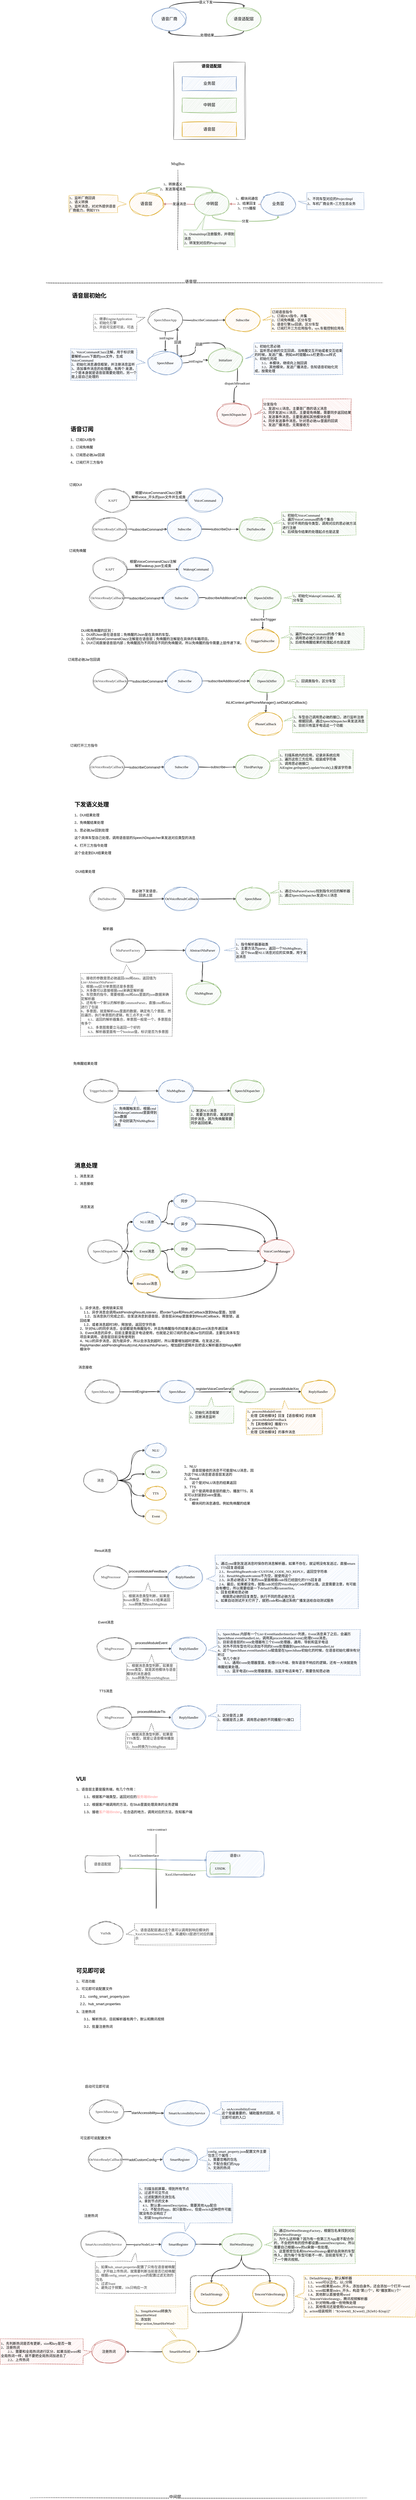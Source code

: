 <mxfile version="22.1.7" type="github">
  <diagram name="第 1 页" id="d6u8rMSGMx_cfphLrP2_">
    <mxGraphModel dx="1800" dy="608" grid="1" gridSize="10" guides="1" tooltips="1" connect="1" arrows="1" fold="1" page="0" pageScale="1" pageWidth="827" pageHeight="1169" math="0" shadow="0">
      <root>
        <mxCell id="0" />
        <mxCell id="1" parent="0" />
        <mxCell id="O1BhySs6jEzZFm_wkth8-48" style="edgeStyle=orthogonalEdgeStyle;shape=connector;curved=1;rounded=1;sketch=1;jiggle=2;curveFitting=1;orthogonalLoop=1;jettySize=auto;html=1;exitX=0.5;exitY=1;exitDx=0;exitDy=0;entryX=1;entryY=0.5;entryDx=0;entryDy=0;labelBackgroundColor=default;strokeColor=default;align=center;verticalAlign=middle;fontFamily=Comic Sans MS;fontSize=12;fontColor=default;endArrow=classic;" edge="1" parent="1" source="O1BhySs6jEzZFm_wkth8-45" target="O1BhySs6jEzZFm_wkth8-47">
          <mxGeometry relative="1" as="geometry" />
        </mxCell>
        <mxCell id="O1BhySs6jEzZFm_wkth8-45" value="" style="rounded=1;whiteSpace=wrap;html=1;sketch=1;jiggle=2;curveFitting=1;strokeColor=default;align=center;verticalAlign=middle;fontFamily=Comic Sans MS;fontSize=12;fontColor=default;fillColor=none;fillStyle=auto;dashed=1;" vertex="1" parent="1">
          <mxGeometry x="84" y="7975" width="362" height="130" as="geometry" />
        </mxCell>
        <mxCell id="4i7KHp0y6DTovzWUpK-D-11" value="" style="rounded=0;whiteSpace=wrap;html=1;sketch=1;jiggle=2;curveFitting=1;strokeColor=#666666;align=center;verticalAlign=middle;fontFamily=Comic Sans MS;fontSize=14;fontColor=#333333;fillColor=#f5f5f5;" parent="1" vertex="1">
          <mxGeometry x="25" y="250" width="250" height="270" as="geometry" />
        </mxCell>
        <mxCell id="4i7KHp0y6DTovzWUpK-D-6" style="edgeStyle=orthogonalEdgeStyle;shape=connector;curved=1;rounded=1;sketch=1;jiggle=2;curveFitting=1;orthogonalLoop=1;jettySize=auto;html=1;exitX=0.5;exitY=0;exitDx=0;exitDy=0;entryX=0.5;entryY=0;entryDx=0;entryDy=0;labelBackgroundColor=default;strokeColor=default;align=center;verticalAlign=middle;fontFamily=Comic Sans MS;fontSize=14;fontColor=default;endArrow=classic;" parent="1" source="4i7KHp0y6DTovzWUpK-D-2" target="4i7KHp0y6DTovzWUpK-D-3" edge="1">
          <mxGeometry relative="1" as="geometry" />
        </mxCell>
        <mxCell id="4i7KHp0y6DTovzWUpK-D-8" value="&lt;font style=&quot;font-size: 12px;&quot;&gt;语义下发&lt;/font&gt;" style="edgeLabel;html=1;align=center;verticalAlign=middle;resizable=0;points=[];fontSize=14;fontFamily=Comic Sans MS;fontColor=default;" parent="4i7KHp0y6DTovzWUpK-D-6" vertex="1" connectable="0">
          <mxGeometry x="-0.02" y="-1" relative="1" as="geometry">
            <mxPoint as="offset" />
          </mxGeometry>
        </mxCell>
        <mxCell id="4i7KHp0y6DTovzWUpK-D-2" value="语音厂商" style="ellipse;whiteSpace=wrap;html=1;rounded=0;sketch=1;jiggle=2;curveFitting=1;strokeColor=#6c8ebf;align=center;verticalAlign=middle;fontFamily=Comic Sans MS;fontSize=14;fillColor=#dae8fc;" parent="1" vertex="1">
          <mxGeometry x="-50" y="60" width="120" height="80" as="geometry" />
        </mxCell>
        <mxCell id="4i7KHp0y6DTovzWUpK-D-7" style="edgeStyle=orthogonalEdgeStyle;shape=connector;curved=1;rounded=1;sketch=1;jiggle=2;curveFitting=1;orthogonalLoop=1;jettySize=auto;html=1;exitX=0.5;exitY=1;exitDx=0;exitDy=0;entryX=0.5;entryY=1;entryDx=0;entryDy=0;labelBackgroundColor=default;strokeColor=default;align=center;verticalAlign=middle;fontFamily=Comic Sans MS;fontSize=14;fontColor=default;endArrow=classic;" parent="1" source="4i7KHp0y6DTovzWUpK-D-3" target="4i7KHp0y6DTovzWUpK-D-2" edge="1">
          <mxGeometry relative="1" as="geometry" />
        </mxCell>
        <mxCell id="4i7KHp0y6DTovzWUpK-D-9" value="&lt;font style=&quot;font-size: 12px;&quot;&gt;处理结果&lt;/font&gt;" style="edgeLabel;html=1;align=center;verticalAlign=middle;resizable=0;points=[];fontSize=14;fontFamily=Comic Sans MS;fontColor=default;" parent="4i7KHp0y6DTovzWUpK-D-7" vertex="1" connectable="0">
          <mxGeometry x="-0.013" y="-4" relative="1" as="geometry">
            <mxPoint as="offset" />
          </mxGeometry>
        </mxCell>
        <mxCell id="4i7KHp0y6DTovzWUpK-D-3" value="语音适配层" style="ellipse;whiteSpace=wrap;html=1;rounded=0;sketch=1;jiggle=2;curveFitting=1;strokeColor=#82b366;align=center;verticalAlign=middle;fontFamily=Comic Sans MS;fontSize=14;fillColor=#d5e8d4;" parent="1" vertex="1">
          <mxGeometry x="210" y="60" width="120" height="80" as="geometry" />
        </mxCell>
        <mxCell id="4i7KHp0y6DTovzWUpK-D-12" value="业务层" style="rounded=0;whiteSpace=wrap;html=1;sketch=1;jiggle=2;curveFitting=1;strokeColor=#6c8ebf;align=center;verticalAlign=middle;fontFamily=Comic Sans MS;fontSize=14;fillColor=#dae8fc;" parent="1" vertex="1">
          <mxGeometry x="55" y="300" width="190" height="50" as="geometry" />
        </mxCell>
        <mxCell id="4i7KHp0y6DTovzWUpK-D-13" value="中转层" style="rounded=0;whiteSpace=wrap;html=1;sketch=1;jiggle=2;curveFitting=1;strokeColor=#82b366;align=center;verticalAlign=middle;fontFamily=Comic Sans MS;fontSize=14;fillColor=#d5e8d4;" parent="1" vertex="1">
          <mxGeometry x="55" y="375" width="190" height="50" as="geometry" />
        </mxCell>
        <mxCell id="4i7KHp0y6DTovzWUpK-D-14" value="语音层" style="rounded=0;whiteSpace=wrap;html=1;sketch=1;jiggle=2;curveFitting=1;strokeColor=#d79b00;align=center;verticalAlign=middle;fontFamily=Comic Sans MS;fontSize=14;fillColor=#ffe6cc;" parent="1" vertex="1">
          <mxGeometry x="55" y="460" width="190" height="50" as="geometry" />
        </mxCell>
        <mxCell id="4i7KHp0y6DTovzWUpK-D-15" value="&lt;b&gt;语音适配层&lt;/b&gt;" style="text;html=1;strokeColor=none;fillColor=none;align=center;verticalAlign=middle;whiteSpace=wrap;rounded=0;fontSize=14;fontFamily=Comic Sans MS;fontColor=default;" parent="1" vertex="1">
          <mxGeometry x="120" y="250" width="75" height="30" as="geometry" />
        </mxCell>
        <mxCell id="4i7KHp0y6DTovzWUpK-D-19" style="edgeStyle=orthogonalEdgeStyle;shape=connector;curved=1;rounded=1;sketch=1;jiggle=2;curveFitting=1;orthogonalLoop=1;jettySize=auto;html=1;exitX=0.5;exitY=0;exitDx=0;exitDy=0;entryX=0.5;entryY=0;entryDx=0;entryDy=0;labelBackgroundColor=default;strokeColor=#82b366;align=center;verticalAlign=middle;fontFamily=Comic Sans MS;fontSize=14;fontColor=default;endArrow=classic;fillColor=#d5e8d4;" parent="1" source="4i7KHp0y6DTovzWUpK-D-16" target="4i7KHp0y6DTovzWUpK-D-17" edge="1">
          <mxGeometry relative="1" as="geometry" />
        </mxCell>
        <mxCell id="4i7KHp0y6DTovzWUpK-D-23" value="&lt;font style=&quot;font-size: 12px;&quot;&gt;1、转换语义&lt;br&gt;2、发送落域消息&lt;br&gt;&lt;/font&gt;" style="edgeLabel;html=1;align=center;verticalAlign=middle;resizable=0;points=[];fontSize=14;fontFamily=Comic Sans MS;fontColor=default;" parent="4i7KHp0y6DTovzWUpK-D-19" vertex="1" connectable="0">
          <mxGeometry x="-0.163" y="1" relative="1" as="geometry">
            <mxPoint x="-1" as="offset" />
          </mxGeometry>
        </mxCell>
        <mxCell id="4i7KHp0y6DTovzWUpK-D-16" value="语音层" style="ellipse;whiteSpace=wrap;html=1;rounded=0;sketch=1;jiggle=2;curveFitting=1;strokeColor=#d79b00;align=center;verticalAlign=middle;fontFamily=Comic Sans MS;fontSize=14;fillColor=#ffe6cc;" parent="1" vertex="1">
          <mxGeometry x="-130" y="705" width="120" height="80" as="geometry" />
        </mxCell>
        <mxCell id="4i7KHp0y6DTovzWUpK-D-20" value="&lt;font style=&quot;font-size: 12px;&quot;&gt;分发&lt;br&gt;&lt;/font&gt;" style="edgeStyle=orthogonalEdgeStyle;shape=connector;curved=1;rounded=1;sketch=1;jiggle=2;curveFitting=1;orthogonalLoop=1;jettySize=auto;html=1;exitX=0.5;exitY=1;exitDx=0;exitDy=0;entryX=0.5;entryY=1;entryDx=0;entryDy=0;labelBackgroundColor=default;strokeColor=#82b366;align=center;verticalAlign=middle;fontFamily=Comic Sans MS;fontSize=14;fontColor=default;endArrow=classic;fillColor=#d5e8d4;" parent="1" source="4i7KHp0y6DTovzWUpK-D-17" target="4i7KHp0y6DTovzWUpK-D-18" edge="1">
          <mxGeometry relative="1" as="geometry">
            <mxPoint as="offset" />
          </mxGeometry>
        </mxCell>
        <mxCell id="4i7KHp0y6DTovzWUpK-D-22" value="&lt;font style=&quot;font-size: 12px;&quot;&gt;发送消息&lt;/font&gt;" style="edgeStyle=orthogonalEdgeStyle;shape=connector;curved=1;rounded=1;sketch=1;jiggle=2;curveFitting=1;orthogonalLoop=1;jettySize=auto;html=1;exitX=0;exitY=0.5;exitDx=0;exitDy=0;entryX=1;entryY=0.5;entryDx=0;entryDy=0;labelBackgroundColor=default;strokeColor=#b85450;align=center;verticalAlign=middle;fontFamily=Comic Sans MS;fontSize=14;fontColor=default;endArrow=classic;fillColor=#f8cecc;" parent="1" source="4i7KHp0y6DTovzWUpK-D-17" target="4i7KHp0y6DTovzWUpK-D-16" edge="1">
          <mxGeometry relative="1" as="geometry">
            <mxPoint as="offset" />
          </mxGeometry>
        </mxCell>
        <mxCell id="4i7KHp0y6DTovzWUpK-D-17" value="中转层" style="ellipse;whiteSpace=wrap;html=1;rounded=0;sketch=1;jiggle=2;curveFitting=1;strokeColor=#82b366;align=center;verticalAlign=middle;fontFamily=Comic Sans MS;fontSize=14;fillColor=#d5e8d4;" parent="1" vertex="1">
          <mxGeometry x="100" y="705" width="120" height="80" as="geometry" />
        </mxCell>
        <mxCell id="4i7KHp0y6DTovzWUpK-D-21" style="edgeStyle=orthogonalEdgeStyle;shape=connector;curved=1;rounded=1;sketch=1;jiggle=2;curveFitting=1;orthogonalLoop=1;jettySize=auto;html=1;exitX=0;exitY=0.5;exitDx=0;exitDy=0;entryX=1;entryY=0.5;entryDx=0;entryDy=0;labelBackgroundColor=default;strokeColor=#b85450;align=center;verticalAlign=middle;fontFamily=Comic Sans MS;fontSize=14;fontColor=default;endArrow=classic;fillColor=#f8cecc;" parent="1" source="4i7KHp0y6DTovzWUpK-D-18" target="4i7KHp0y6DTovzWUpK-D-17" edge="1">
          <mxGeometry relative="1" as="geometry" />
        </mxCell>
        <mxCell id="4i7KHp0y6DTovzWUpK-D-26" value="&lt;font style=&quot;font-size: 12px;&quot;&gt;1、模块间通信&lt;br&gt;2、结果回复&lt;br&gt;3、TTS播报&lt;br&gt;&lt;/font&gt;" style="edgeLabel;html=1;align=center;verticalAlign=middle;resizable=0;points=[];fontSize=14;fontFamily=Comic Sans MS;fontColor=default;" parent="4i7KHp0y6DTovzWUpK-D-21" vertex="1" connectable="0">
          <mxGeometry x="0.182" y="-2" relative="1" as="geometry">
            <mxPoint x="15" as="offset" />
          </mxGeometry>
        </mxCell>
        <mxCell id="4i7KHp0y6DTovzWUpK-D-18" value="业务层" style="ellipse;whiteSpace=wrap;html=1;rounded=0;sketch=1;jiggle=2;curveFitting=1;strokeColor=#6c8ebf;align=center;verticalAlign=middle;fontFamily=Comic Sans MS;fontSize=14;fillColor=#dae8fc;" parent="1" vertex="1">
          <mxGeometry x="330" y="705" width="120" height="80" as="geometry" />
        </mxCell>
        <mxCell id="4i7KHp0y6DTovzWUpK-D-24" value="&lt;font style=&quot;font-size: 12px;&quot;&gt;1、DomainImpl注册服务，并得到消息&lt;br style=&quot;border-color: var(--border-color);&quot;&gt;2、转发到对应的ProjectImpl&lt;/font&gt;" style="shape=callout;whiteSpace=wrap;html=1;perimeter=calloutPerimeter;rounded=0;sketch=1;jiggle=2;curveFitting=1;strokeColor=#82b366;align=left;verticalAlign=middle;fontFamily=Comic Sans MS;fontSize=13;fillColor=#d5e8d4;flipV=1;size=50;position=0.25;position2=0.42;base=20;dashed=1;dashPattern=1 2;" parent="1" vertex="1">
          <mxGeometry x="60" y="785" width="180" height="110" as="geometry" />
        </mxCell>
        <mxCell id="4i7KHp0y6DTovzWUpK-D-25" value="&lt;font style=&quot;font-size: 12px;&quot;&gt;1、不同车型对应的ProjectImpl&lt;br&gt;2、车机厂商业务+三方生态业务&lt;/font&gt;" style="shape=callout;whiteSpace=wrap;html=1;perimeter=calloutPerimeter;rounded=0;sketch=1;jiggle=2;curveFitting=1;strokeColor=#6c8ebf;align=left;verticalAlign=middle;fontFamily=Comic Sans MS;fontSize=14;fillColor=#dae8fc;direction=south;position2=0.5;base=10;dashed=1;dashPattern=1 2;" parent="1" vertex="1">
          <mxGeometry x="460" y="705" width="230" height="60" as="geometry" />
        </mxCell>
        <mxCell id="4i7KHp0y6DTovzWUpK-D-28" value="" style="endArrow=none;dashed=1;html=1;rounded=1;labelBackgroundColor=default;sketch=1;jiggle=2;curveFitting=1;strokeColor=default;align=center;verticalAlign=middle;fontFamily=Comic Sans MS;fontSize=14;fontColor=default;shape=connector;curved=1;" parent="1" edge="1">
          <mxGeometry width="50" height="50" relative="1" as="geometry">
            <mxPoint x="40" y="905" as="sourcePoint" />
            <mxPoint x="40" y="625" as="targetPoint" />
          </mxGeometry>
        </mxCell>
        <mxCell id="4i7KHp0y6DTovzWUpK-D-29" value="MsgBus" style="text;html=1;strokeColor=none;fillColor=none;align=center;verticalAlign=middle;whiteSpace=wrap;rounded=0;fontSize=14;fontFamily=Comic Sans MS;fontColor=default;" parent="1" vertex="1">
          <mxGeometry x="10" y="590" width="60" height="30" as="geometry" />
        </mxCell>
        <mxCell id="4i7KHp0y6DTovzWUpK-D-30" value="&lt;div style=&quot;text-align: left; font-size: 12px;&quot;&gt;&lt;span style=&quot;background-color: initial;&quot;&gt;&lt;font style=&quot;font-size: 12px;&quot;&gt;1、监听厂商回调&lt;/font&gt;&lt;/span&gt;&lt;/div&gt;&lt;font style=&quot;font-size: 12px;&quot;&gt;&lt;div style=&quot;text-align: left;&quot;&gt;&lt;span style=&quot;background-color: initial;&quot;&gt;2、语义转换&lt;/span&gt;&lt;/div&gt;&lt;div style=&quot;text-align: left;&quot;&gt;&lt;span style=&quot;background-color: initial;&quot;&gt;3、监听消息，对对外提供语音厂商能力，例如TTS&lt;br&gt;&lt;/span&gt;&lt;/div&gt;&lt;/font&gt;" style="shape=callout;whiteSpace=wrap;html=1;perimeter=calloutPerimeter;rounded=0;sketch=1;jiggle=2;curveFitting=1;strokeColor=#d79b00;align=center;verticalAlign=middle;fontFamily=Comic Sans MS;fontSize=14;fillColor=#ffe6cc;direction=south;flipH=1;size=30;position=0.33;dashed=1;dashPattern=1 2;" parent="1" vertex="1">
          <mxGeometry x="-340" y="715" width="200" height="60" as="geometry" />
        </mxCell>
        <mxCell id="4i7KHp0y6DTovzWUpK-D-32" value="" style="endArrow=none;dashed=1;html=1;rounded=1;labelBackgroundColor=default;sketch=1;jiggle=2;curveFitting=1;strokeColor=default;align=center;verticalAlign=middle;fontFamily=Comic Sans MS;fontSize=14;fontColor=default;shape=connector;curved=1;" parent="1" edge="1">
          <mxGeometry width="50" height="50" relative="1" as="geometry">
            <mxPoint x="-420" y="1020" as="sourcePoint" />
            <mxPoint x="756" y="1020" as="targetPoint" />
          </mxGeometry>
        </mxCell>
        <mxCell id="4i7KHp0y6DTovzWUpK-D-33" value="语音层" style="edgeLabel;html=1;align=center;verticalAlign=middle;resizable=0;points=[];fontSize=14;fontFamily=Comic Sans MS;fontColor=default;" parent="4i7KHp0y6DTovzWUpK-D-32" vertex="1" connectable="0">
          <mxGeometry x="-0.142" y="4" relative="1" as="geometry">
            <mxPoint y="1" as="offset" />
          </mxGeometry>
        </mxCell>
        <mxCell id="4i7KHp0y6DTovzWUpK-D-39" style="edgeStyle=orthogonalEdgeStyle;shape=connector;curved=1;rounded=1;sketch=1;jiggle=2;curveFitting=1;orthogonalLoop=1;jettySize=auto;html=1;exitX=0.5;exitY=1;exitDx=0;exitDy=0;labelBackgroundColor=default;strokeColor=default;align=center;verticalAlign=middle;fontFamily=Comic Sans MS;fontSize=14;fontColor=default;endArrow=classic;" parent="1" source="4i7KHp0y6DTovzWUpK-D-34" target="4i7KHp0y6DTovzWUpK-D-37" edge="1">
          <mxGeometry relative="1" as="geometry" />
        </mxCell>
        <mxCell id="4i7KHp0y6DTovzWUpK-D-40" value="initEngine" style="edgeLabel;html=1;align=center;verticalAlign=middle;resizable=0;points=[];fontSize=12;fontFamily=Comic Sans MS;fontColor=default;" parent="4i7KHp0y6DTovzWUpK-D-39" vertex="1" connectable="0">
          <mxGeometry x="-0.357" y="4" relative="1" as="geometry">
            <mxPoint as="offset" />
          </mxGeometry>
        </mxCell>
        <mxCell id="4i7KHp0y6DTovzWUpK-D-58" value="subscribeCommand" style="edgeStyle=orthogonalEdgeStyle;shape=connector;curved=1;rounded=1;sketch=1;jiggle=2;curveFitting=1;orthogonalLoop=1;jettySize=auto;html=1;exitX=1;exitY=0.5;exitDx=0;exitDy=0;labelBackgroundColor=default;strokeColor=default;align=center;verticalAlign=middle;fontFamily=Comic Sans MS;fontSize=12;fontColor=default;endArrow=classic;" parent="1" source="4i7KHp0y6DTovzWUpK-D-34" target="4i7KHp0y6DTovzWUpK-D-57" edge="1">
          <mxGeometry relative="1" as="geometry" />
        </mxCell>
        <mxCell id="4i7KHp0y6DTovzWUpK-D-34" value="&lt;font style=&quot;font-size: 12px;&quot;&gt;SpeechBaseApp&lt;/font&gt;" style="ellipse;whiteSpace=wrap;html=1;rounded=0;sketch=1;jiggle=2;curveFitting=1;strokeColor=#666666;align=center;verticalAlign=middle;fontFamily=Comic Sans MS;fontSize=14;fontColor=#333333;fillColor=#f5f5f5;" parent="1" vertex="1">
          <mxGeometry x="-64" y="1110" width="120" height="80" as="geometry" />
        </mxCell>
        <mxCell id="4i7KHp0y6DTovzWUpK-D-35" value="1、继承EngineApplication&lt;br&gt;2、初始化引擎&lt;br&gt;3、开启可见即可说，可选" style="shape=callout;whiteSpace=wrap;html=1;perimeter=calloutPerimeter;rounded=0;sketch=1;jiggle=2;curveFitting=1;strokeColor=#666666;align=left;verticalAlign=middle;fontFamily=Comic Sans MS;fontSize=12;fontColor=#333333;fillColor=#f5f5f5;direction=north;position2=0.83;dashed=1;" parent="1" vertex="1">
          <mxGeometry x="-254" y="1130" width="180" height="60" as="geometry" />
        </mxCell>
        <mxCell id="4i7KHp0y6DTovzWUpK-D-42" style="edgeStyle=orthogonalEdgeStyle;shape=connector;curved=1;rounded=1;sketch=1;jiggle=2;curveFitting=1;orthogonalLoop=1;jettySize=auto;html=1;exitX=1;exitY=0.5;exitDx=0;exitDy=0;entryX=0;entryY=0.5;entryDx=0;entryDy=0;labelBackgroundColor=default;strokeColor=default;align=center;verticalAlign=middle;fontFamily=Comic Sans MS;fontSize=14;fontColor=default;endArrow=classic;" parent="1" source="4i7KHp0y6DTovzWUpK-D-37" target="4i7KHp0y6DTovzWUpK-D-41" edge="1">
          <mxGeometry relative="1" as="geometry" />
        </mxCell>
        <mxCell id="4i7KHp0y6DTovzWUpK-D-43" value="initEngine" style="edgeLabel;html=1;align=center;verticalAlign=middle;resizable=0;points=[];fontSize=12;fontFamily=Comic Sans MS;fontColor=default;" parent="4i7KHp0y6DTovzWUpK-D-42" vertex="1" connectable="0">
          <mxGeometry x="0.026" relative="1" as="geometry">
            <mxPoint x="1" as="offset" />
          </mxGeometry>
        </mxCell>
        <mxCell id="4i7KHp0y6DTovzWUpK-D-54" style="edgeStyle=orthogonalEdgeStyle;shape=connector;curved=1;rounded=1;sketch=1;jiggle=2;curveFitting=1;orthogonalLoop=1;jettySize=auto;html=1;exitX=1;exitY=0;exitDx=0;exitDy=0;entryX=1;entryY=1;entryDx=0;entryDy=0;labelBackgroundColor=default;strokeColor=default;align=center;verticalAlign=middle;fontFamily=Comic Sans MS;fontSize=12;fontColor=default;endArrow=classic;" parent="1" source="4i7KHp0y6DTovzWUpK-D-37" target="4i7KHp0y6DTovzWUpK-D-34" edge="1">
          <mxGeometry relative="1" as="geometry" />
        </mxCell>
        <mxCell id="4i7KHp0y6DTovzWUpK-D-56" value="回调" style="edgeLabel;html=1;align=center;verticalAlign=middle;resizable=0;points=[];fontSize=12;fontFamily=Comic Sans MS;fontColor=default;" parent="4i7KHp0y6DTovzWUpK-D-54" vertex="1" connectable="0">
          <mxGeometry x="-0.053" relative="1" as="geometry">
            <mxPoint as="offset" />
          </mxGeometry>
        </mxCell>
        <mxCell id="4i7KHp0y6DTovzWUpK-D-37" value="&lt;font style=&quot;font-size: 12px;&quot;&gt;SpeechBase&lt;/font&gt;" style="ellipse;whiteSpace=wrap;html=1;rounded=0;sketch=1;jiggle=2;curveFitting=1;strokeColor=#6c8ebf;align=center;verticalAlign=middle;fontFamily=Comic Sans MS;fontSize=14;fillColor=#dae8fc;" parent="1" vertex="1">
          <mxGeometry x="-64" y="1260" width="120" height="80" as="geometry" />
        </mxCell>
        <mxCell id="4i7KHp0y6DTovzWUpK-D-38" value="1、VoiceCommandClazz注解，用于标识需要解析assets下面的json文件，生成VoiceCommand&lt;br&gt;2、初始化消息通信框架，并注册消息监听&lt;br&gt;3、添加事件消息的处理器，有两个 来源，一个是本身就是语音层需要处理的，另一个是上层自己处理的" style="shape=callout;whiteSpace=wrap;html=1;perimeter=calloutPerimeter;rounded=0;sketch=1;jiggle=2;curveFitting=1;strokeColor=#6c8ebf;align=left;verticalAlign=middle;fontFamily=Comic Sans MS;fontSize=12;fillColor=#dae8fc;direction=north;position2=0.55;dashed=1;" parent="1" vertex="1">
          <mxGeometry x="-334" y="1250" width="260" height="110" as="geometry" />
        </mxCell>
        <mxCell id="4i7KHp0y6DTovzWUpK-D-49" style="edgeStyle=orthogonalEdgeStyle;shape=connector;curved=1;rounded=1;sketch=1;jiggle=2;curveFitting=1;orthogonalLoop=1;jettySize=auto;html=1;exitX=1;exitY=1;exitDx=0;exitDy=0;entryX=0.5;entryY=0;entryDx=0;entryDy=0;labelBackgroundColor=default;strokeColor=default;align=center;verticalAlign=middle;fontFamily=Comic Sans MS;fontSize=12;fontColor=default;endArrow=classic;" parent="1" source="4i7KHp0y6DTovzWUpK-D-41" target="4i7KHp0y6DTovzWUpK-D-46" edge="1">
          <mxGeometry relative="1" as="geometry" />
        </mxCell>
        <mxCell id="4i7KHp0y6DTovzWUpK-D-50" value="dispatchBroadcast" style="edgeLabel;html=1;align=center;verticalAlign=middle;resizable=0;points=[];fontSize=12;fontFamily=Comic Sans MS;fontColor=default;" parent="4i7KHp0y6DTovzWUpK-D-49" vertex="1" connectable="0">
          <mxGeometry x="-0.52" y="-25" relative="1" as="geometry">
            <mxPoint x="23" y="20" as="offset" />
          </mxGeometry>
        </mxCell>
        <mxCell id="4i7KHp0y6DTovzWUpK-D-41" value="&lt;font style=&quot;font-size: 12px;&quot;&gt;Initializer&lt;/font&gt;" style="ellipse;whiteSpace=wrap;html=1;rounded=0;sketch=1;jiggle=2;curveFitting=1;strokeColor=#82b366;align=center;verticalAlign=middle;fontFamily=Comic Sans MS;fontSize=14;fillColor=#d5e8d4;" parent="1" vertex="1">
          <mxGeometry x="146" y="1250" width="120" height="80" as="geometry" />
        </mxCell>
        <mxCell id="4i7KHp0y6DTovzWUpK-D-45" value="1、初始化思必驰&lt;br&gt;2、监听思必驰的交互回调，当唤醒交互开始或者交互结束的时候，发送广播。例如46时提醒dock栏更改icon样式&lt;br&gt;3、初始化完成&lt;br&gt;&lt;span style=&quot;white-space: pre;&quot;&gt;&#x9;&lt;/span&gt;3.1、本模块，继续向上抛回调&lt;br&gt;&lt;span style=&quot;white-space: pre;&quot;&gt;&#x9;&lt;/span&gt;3.2、其他模块，发送广播消息，告知语音初始化完成，按需处理" style="shape=callout;whiteSpace=wrap;html=1;perimeter=calloutPerimeter;rounded=0;dashed=1;sketch=1;jiggle=2;curveFitting=1;strokeColor=#6c8ebf;align=left;verticalAlign=middle;fontFamily=Comic Sans MS;fontSize=12;fontColor=default;fillColor=#dae8fc;direction=south;size=30;position=0.33;base=10;" parent="1" vertex="1">
          <mxGeometry x="276" y="1230" width="340" height="110" as="geometry" />
        </mxCell>
        <mxCell id="4i7KHp0y6DTovzWUpK-D-46" value="&lt;font style=&quot;font-size: 12px;&quot;&gt;SpeechDispatcher&lt;/font&gt;" style="ellipse;whiteSpace=wrap;html=1;rounded=0;sketch=1;jiggle=2;curveFitting=1;strokeColor=#b85450;align=center;verticalAlign=middle;fontFamily=Comic Sans MS;fontSize=14;fillColor=#f8cecc;" parent="1" vertex="1">
          <mxGeometry x="176" y="1440" width="120" height="80" as="geometry" />
        </mxCell>
        <mxCell id="4i7KHp0y6DTovzWUpK-D-53" style="edgeStyle=orthogonalEdgeStyle;shape=connector;curved=1;rounded=1;sketch=1;jiggle=2;curveFitting=1;orthogonalLoop=1;jettySize=auto;html=1;exitX=0.5;exitY=0;exitDx=0;exitDy=0;entryX=0.917;entryY=0.2;entryDx=0;entryDy=0;entryPerimeter=0;labelBackgroundColor=default;strokeColor=default;align=center;verticalAlign=middle;fontFamily=Comic Sans MS;fontSize=12;fontColor=default;endArrow=classic;" parent="1" source="4i7KHp0y6DTovzWUpK-D-41" target="4i7KHp0y6DTovzWUpK-D-37" edge="1">
          <mxGeometry relative="1" as="geometry" />
        </mxCell>
        <mxCell id="4i7KHp0y6DTovzWUpK-D-55" value="回调" style="edgeLabel;html=1;align=center;verticalAlign=middle;resizable=0;points=[];fontSize=12;fontFamily=Comic Sans MS;fontColor=default;" parent="4i7KHp0y6DTovzWUpK-D-53" vertex="1" connectable="0">
          <mxGeometry x="0.0" y="5" relative="1" as="geometry">
            <mxPoint as="offset" />
          </mxGeometry>
        </mxCell>
        <mxCell id="4i7KHp0y6DTovzWUpK-D-57" value="&lt;font style=&quot;font-size: 12px;&quot;&gt;Subscribe&lt;/font&gt;" style="ellipse;whiteSpace=wrap;html=1;rounded=0;sketch=1;jiggle=2;curveFitting=1;strokeColor=#d79b00;align=center;verticalAlign=middle;fontFamily=Comic Sans MS;fontSize=14;fillColor=#ffe6cc;" parent="1" vertex="1">
          <mxGeometry x="206" y="1110" width="120" height="80" as="geometry" />
        </mxCell>
        <mxCell id="4i7KHp0y6DTovzWUpK-D-59" value="订阅语音指令&lt;br&gt;1、订阅DUI指令，并集&lt;br&gt;2、订阅免唤醒，区分车型&lt;br&gt;3、语音引擎Jar回调，区分车型&lt;br&gt;4、订阅打开三方应用指令，sys.车载控制应用名" style="shape=callout;whiteSpace=wrap;html=1;perimeter=calloutPerimeter;rounded=0;dashed=1;sketch=1;jiggle=2;curveFitting=1;strokeColor=#d79b00;align=left;verticalAlign=middle;fontFamily=Comic Sans MS;fontSize=12;fillColor=#ffe6cc;direction=south;size=30;position=0.33;base=10;" parent="1" vertex="1">
          <mxGeometry x="336" y="1110" width="290" height="80" as="geometry" />
        </mxCell>
        <mxCell id="4i7KHp0y6DTovzWUpK-D-60" value="分发指令&lt;br&gt;1、发送NLU消息。主要是厂商的语义消息&lt;br&gt;2、同步发送NLU消息。主要是免唤醒，需要同步返回结果&lt;br&gt;3、发送事件消息。主要是通知其他模块处理&lt;br&gt;4、同步发送事件消息。针对思必驰Jar里面的回调&lt;br&gt;5、发送广播消息。无需接收方" style="shape=callout;whiteSpace=wrap;html=1;perimeter=calloutPerimeter;rounded=0;dashed=1;sketch=1;jiggle=2;curveFitting=1;strokeColor=#b85450;align=left;verticalAlign=middle;fontFamily=Comic Sans MS;fontSize=12;fillColor=#f8cecc;direction=south;size=30;position=0.33;base=10;" parent="1" vertex="1">
          <mxGeometry x="306" y="1425" width="340" height="110" as="geometry" />
        </mxCell>
        <mxCell id="lcLU0hfqhYh_Q9zvZTJo-2" value="&lt;h1&gt;&lt;font style=&quot;font-size: 20px;&quot;&gt;语音订阅&lt;/font&gt;&lt;br&gt;&lt;/h1&gt;&lt;p&gt;1、订阅DUI指令&lt;/p&gt;&lt;p&gt;2、订阅免唤醒&lt;/p&gt;&lt;p&gt;3、订阅思必驰Jar回调&lt;/p&gt;&lt;p&gt;4、订阅打开三方指令&lt;/p&gt;" style="text;html=1;strokeColor=none;fillColor=none;spacing=5;spacingTop=-20;whiteSpace=wrap;overflow=hidden;rounded=0;" parent="1" vertex="1">
          <mxGeometry x="-340" y="1510" width="190" height="150" as="geometry" />
        </mxCell>
        <mxCell id="lcLU0hfqhYh_Q9zvZTJo-3" value="&lt;h1 style=&quot;font-size: 20px;&quot;&gt;&lt;font style=&quot;font-size: 20px;&quot;&gt;语音层初始化&lt;br&gt;&lt;/font&gt;&lt;/h1&gt;&lt;p style=&quot;font-size: 20px;&quot;&gt;&lt;font style=&quot;font-size: 20px;&quot;&gt;.&lt;/font&gt;&lt;/p&gt;" style="text;html=1;strokeColor=none;fillColor=none;spacing=5;spacingTop=-20;whiteSpace=wrap;overflow=hidden;rounded=0;" parent="1" vertex="1">
          <mxGeometry x="-335" y="1050" width="190" height="50" as="geometry" />
        </mxCell>
        <mxCell id="lcLU0hfqhYh_Q9zvZTJo-7" style="edgeStyle=orthogonalEdgeStyle;orthogonalLoop=1;jettySize=auto;html=1;exitX=1;exitY=0.5;exitDx=0;exitDy=0;fontFamily=Helvetica;fontSize=12;fontColor=default;curved=1;sketch=1;curveFitting=1;jiggle=2;" parent="1" source="lcLU0hfqhYh_Q9zvZTJo-4" target="lcLU0hfqhYh_Q9zvZTJo-6" edge="1">
          <mxGeometry relative="1" as="geometry" />
        </mxCell>
        <mxCell id="lcLU0hfqhYh_Q9zvZTJo-8" value="根据VoiceCommandClazz注解&lt;br&gt;解析voice_开头的json文件并生成类" style="edgeLabel;html=1;align=center;verticalAlign=middle;resizable=0;points=[];fontSize=12;fontFamily=Helvetica;fontColor=default;" parent="lcLU0hfqhYh_Q9zvZTJo-7" vertex="1" connectable="0">
          <mxGeometry x="-0.146" y="1" relative="1" as="geometry">
            <mxPoint x="13" y="-19" as="offset" />
          </mxGeometry>
        </mxCell>
        <mxCell id="lcLU0hfqhYh_Q9zvZTJo-4" value="&lt;font style=&quot;font-size: 12px;&quot;&gt;KAPT&lt;/font&gt;" style="ellipse;whiteSpace=wrap;html=1;rounded=0;sketch=1;jiggle=2;curveFitting=1;strokeColor=#666666;align=center;verticalAlign=middle;fontFamily=Comic Sans MS;fontSize=14;fontColor=#333333;fillColor=#f5f5f5;" parent="1" vertex="1">
          <mxGeometry x="-247.5" y="1740" width="120" height="80" as="geometry" />
        </mxCell>
        <mxCell id="lcLU0hfqhYh_Q9zvZTJo-5" value="订阅DUI" style="text;html=1;strokeColor=none;fillColor=none;align=center;verticalAlign=middle;whiteSpace=wrap;rounded=0;fontSize=12;fontFamily=Helvetica;fontColor=default;" parent="1" vertex="1">
          <mxGeometry x="-347.5" y="1710" width="60" height="30" as="geometry" />
        </mxCell>
        <mxCell id="lcLU0hfqhYh_Q9zvZTJo-6" value="&lt;font style=&quot;font-size: 12px;&quot;&gt;VoiceCommand&lt;/font&gt;" style="ellipse;whiteSpace=wrap;html=1;rounded=0;sketch=1;jiggle=2;curveFitting=1;strokeColor=#6c8ebf;align=center;verticalAlign=middle;fontFamily=Comic Sans MS;fontSize=14;fillColor=#dae8fc;" parent="1" vertex="1">
          <mxGeometry x="75" y="1740" width="120" height="80" as="geometry" />
        </mxCell>
        <mxCell id="lcLU0hfqhYh_Q9zvZTJo-11" style="edgeStyle=orthogonalEdgeStyle;shape=connector;curved=1;rounded=1;sketch=1;jiggle=2;curveFitting=1;orthogonalLoop=1;jettySize=auto;html=1;exitX=1;exitY=0.5;exitDx=0;exitDy=0;entryX=0;entryY=0.5;entryDx=0;entryDy=0;labelBackgroundColor=default;strokeColor=default;align=center;verticalAlign=middle;fontFamily=Helvetica;fontSize=12;fontColor=default;endArrow=classic;" parent="1" source="lcLU0hfqhYh_Q9zvZTJo-9" target="lcLU0hfqhYh_Q9zvZTJo-10" edge="1">
          <mxGeometry relative="1" as="geometry" />
        </mxCell>
        <mxCell id="lcLU0hfqhYh_Q9zvZTJo-15" value="subscribeCommand" style="edgeLabel;html=1;align=center;verticalAlign=middle;resizable=0;points=[];fontSize=12;fontFamily=Helvetica;fontColor=default;" parent="lcLU0hfqhYh_Q9zvZTJo-11" vertex="1" connectable="0">
          <mxGeometry relative="1" as="geometry">
            <mxPoint y="1" as="offset" />
          </mxGeometry>
        </mxCell>
        <mxCell id="lcLU0hfqhYh_Q9zvZTJo-9" value="&lt;font style=&quot;font-size: 12px;&quot;&gt;OnVoiceReadyCallback&lt;/font&gt;" style="ellipse;whiteSpace=wrap;html=1;rounded=0;sketch=1;jiggle=2;curveFitting=1;strokeColor=#666666;align=center;verticalAlign=middle;fontFamily=Comic Sans MS;fontSize=14;fontColor=#333333;fillColor=#f5f5f5;" parent="1" vertex="1">
          <mxGeometry x="-257.5" y="1840" width="120" height="80" as="geometry" />
        </mxCell>
        <mxCell id="lcLU0hfqhYh_Q9zvZTJo-13" style="edgeStyle=orthogonalEdgeStyle;shape=connector;curved=1;rounded=1;sketch=1;jiggle=2;curveFitting=1;orthogonalLoop=1;jettySize=auto;html=1;exitX=1;exitY=0.5;exitDx=0;exitDy=0;labelBackgroundColor=default;strokeColor=default;align=center;verticalAlign=middle;fontFamily=Helvetica;fontSize=12;fontColor=default;endArrow=classic;" parent="1" source="lcLU0hfqhYh_Q9zvZTJo-10" target="lcLU0hfqhYh_Q9zvZTJo-12" edge="1">
          <mxGeometry relative="1" as="geometry" />
        </mxCell>
        <mxCell id="lcLU0hfqhYh_Q9zvZTJo-14" value="subscribeDui" style="edgeLabel;html=1;align=center;verticalAlign=middle;resizable=0;points=[];fontSize=12;fontFamily=Helvetica;fontColor=default;" parent="lcLU0hfqhYh_Q9zvZTJo-13" vertex="1" connectable="0">
          <mxGeometry x="0.031" y="1" relative="1" as="geometry">
            <mxPoint y="1" as="offset" />
          </mxGeometry>
        </mxCell>
        <mxCell id="lcLU0hfqhYh_Q9zvZTJo-10" value="&lt;font style=&quot;font-size: 12px;&quot;&gt;Subscribe&lt;/font&gt;" style="ellipse;whiteSpace=wrap;html=1;rounded=0;sketch=1;jiggle=2;curveFitting=1;strokeColor=#6c8ebf;align=center;verticalAlign=middle;fontFamily=Comic Sans MS;fontSize=14;fillColor=#dae8fc;" parent="1" vertex="1">
          <mxGeometry x="2.5" y="1840" width="120" height="80" as="geometry" />
        </mxCell>
        <mxCell id="lcLU0hfqhYh_Q9zvZTJo-12" value="&lt;font style=&quot;font-size: 12px;&quot;&gt;DuiSubscribe&lt;/font&gt;" style="ellipse;whiteSpace=wrap;html=1;rounded=0;sketch=1;jiggle=2;curveFitting=1;strokeColor=#82b366;align=center;verticalAlign=middle;fontFamily=Comic Sans MS;fontSize=14;fillColor=#d5e8d4;" parent="1" vertex="1">
          <mxGeometry x="252.5" y="1840" width="120" height="80" as="geometry" />
        </mxCell>
        <mxCell id="lcLU0hfqhYh_Q9zvZTJo-16" value="1、初始化VoiceCommand&lt;br&gt;2、遍历VoiceCommand的各个集合&lt;br&gt;3、针对不用的指令类型，调用对应的思必驰方法进行注册&lt;br&gt;4、后续指令结果的处理起点也是这里" style="shape=callout;whiteSpace=wrap;html=1;perimeter=calloutPerimeter;rounded=0;dashed=1;sketch=1;jiggle=2;curveFitting=1;strokeColor=#82b366;align=left;verticalAlign=middle;fontFamily=Comic Sans MS;fontSize=12;fillColor=#d5e8d4;direction=south;size=30;position=0.33;base=10;" parent="1" vertex="1">
          <mxGeometry x="372.5" y="1820" width="290" height="80" as="geometry" />
        </mxCell>
        <mxCell id="lcLU0hfqhYh_Q9zvZTJo-17" value="订阅免唤醒" style="text;html=1;strokeColor=none;fillColor=none;align=center;verticalAlign=middle;whiteSpace=wrap;rounded=0;fontSize=12;fontFamily=Helvetica;fontColor=default;" parent="1" vertex="1">
          <mxGeometry x="-347.5" y="1940" width="74" height="30" as="geometry" />
        </mxCell>
        <mxCell id="lcLU0hfqhYh_Q9zvZTJo-18" style="edgeStyle=orthogonalEdgeStyle;orthogonalLoop=1;jettySize=auto;html=1;exitX=1;exitY=0.5;exitDx=0;exitDy=0;fontFamily=Helvetica;fontSize=12;fontColor=default;curved=1;sketch=1;curveFitting=1;jiggle=2;" parent="1" source="lcLU0hfqhYh_Q9zvZTJo-20" target="lcLU0hfqhYh_Q9zvZTJo-21" edge="1">
          <mxGeometry relative="1" as="geometry" />
        </mxCell>
        <mxCell id="lcLU0hfqhYh_Q9zvZTJo-19" value="根据VoiceCommandClazz注解&lt;br&gt;解析wakeup.json生成类" style="edgeLabel;html=1;align=center;verticalAlign=middle;resizable=0;points=[];fontSize=12;fontFamily=Helvetica;fontColor=default;" parent="lcLU0hfqhYh_Q9zvZTJo-18" vertex="1" connectable="0">
          <mxGeometry x="-0.146" y="1" relative="1" as="geometry">
            <mxPoint x="13" y="-19" as="offset" />
          </mxGeometry>
        </mxCell>
        <mxCell id="lcLU0hfqhYh_Q9zvZTJo-20" value="&lt;font style=&quot;font-size: 12px;&quot;&gt;KAPT&lt;/font&gt;" style="ellipse;whiteSpace=wrap;html=1;rounded=0;sketch=1;jiggle=2;curveFitting=1;strokeColor=#666666;align=center;verticalAlign=middle;fontFamily=Comic Sans MS;fontSize=14;fontColor=#333333;fillColor=#f5f5f5;" parent="1" vertex="1">
          <mxGeometry x="-257.5" y="1980" width="120" height="80" as="geometry" />
        </mxCell>
        <mxCell id="lcLU0hfqhYh_Q9zvZTJo-21" value="&lt;font style=&quot;font-size: 12px;&quot;&gt;WakeupCommand&lt;/font&gt;" style="ellipse;whiteSpace=wrap;html=1;rounded=0;sketch=1;jiggle=2;curveFitting=1;strokeColor=#6c8ebf;align=center;verticalAlign=middle;fontFamily=Comic Sans MS;fontSize=14;fillColor=#dae8fc;" parent="1" vertex="1">
          <mxGeometry x="42.5" y="1980" width="120" height="80" as="geometry" />
        </mxCell>
        <mxCell id="lcLU0hfqhYh_Q9zvZTJo-22" style="edgeStyle=orthogonalEdgeStyle;shape=connector;curved=1;rounded=1;sketch=1;jiggle=2;curveFitting=1;orthogonalLoop=1;jettySize=auto;html=1;exitX=1;exitY=0.5;exitDx=0;exitDy=0;entryX=0;entryY=0.5;entryDx=0;entryDy=0;labelBackgroundColor=default;strokeColor=default;align=center;verticalAlign=middle;fontFamily=Helvetica;fontSize=12;fontColor=default;endArrow=classic;" parent="1" source="lcLU0hfqhYh_Q9zvZTJo-24" target="lcLU0hfqhYh_Q9zvZTJo-27" edge="1">
          <mxGeometry relative="1" as="geometry" />
        </mxCell>
        <mxCell id="lcLU0hfqhYh_Q9zvZTJo-23" value="subscribeCommand" style="edgeLabel;html=1;align=center;verticalAlign=middle;resizable=0;points=[];fontSize=12;fontFamily=Helvetica;fontColor=default;" parent="lcLU0hfqhYh_Q9zvZTJo-22" vertex="1" connectable="0">
          <mxGeometry relative="1" as="geometry">
            <mxPoint y="1" as="offset" />
          </mxGeometry>
        </mxCell>
        <mxCell id="lcLU0hfqhYh_Q9zvZTJo-24" value="&lt;font style=&quot;font-size: 12px;&quot;&gt;OnVoiceReadyCallback&lt;/font&gt;" style="ellipse;whiteSpace=wrap;html=1;rounded=0;sketch=1;jiggle=2;curveFitting=1;strokeColor=#666666;align=center;verticalAlign=middle;fontFamily=Comic Sans MS;fontSize=14;fontColor=#333333;fillColor=#f5f5f5;" parent="1" vertex="1">
          <mxGeometry x="-267.5" y="2080" width="120" height="80" as="geometry" />
        </mxCell>
        <mxCell id="lcLU0hfqhYh_Q9zvZTJo-25" style="edgeStyle=orthogonalEdgeStyle;shape=connector;curved=1;rounded=1;sketch=1;jiggle=2;curveFitting=1;orthogonalLoop=1;jettySize=auto;html=1;exitX=1;exitY=0.5;exitDx=0;exitDy=0;labelBackgroundColor=default;strokeColor=default;align=center;verticalAlign=middle;fontFamily=Helvetica;fontSize=12;fontColor=default;endArrow=classic;" parent="1" source="lcLU0hfqhYh_Q9zvZTJo-27" target="lcLU0hfqhYh_Q9zvZTJo-28" edge="1">
          <mxGeometry relative="1" as="geometry" />
        </mxCell>
        <mxCell id="lcLU0hfqhYh_Q9zvZTJo-26" value="subscribeAdditionalCmd" style="edgeLabel;html=1;align=center;verticalAlign=middle;resizable=0;points=[];fontSize=12;fontFamily=Helvetica;fontColor=default;" parent="lcLU0hfqhYh_Q9zvZTJo-25" vertex="1" connectable="0">
          <mxGeometry x="0.031" y="1" relative="1" as="geometry">
            <mxPoint y="1" as="offset" />
          </mxGeometry>
        </mxCell>
        <mxCell id="lcLU0hfqhYh_Q9zvZTJo-27" value="&lt;font style=&quot;font-size: 12px;&quot;&gt;Subscribe&lt;/font&gt;" style="ellipse;whiteSpace=wrap;html=1;rounded=0;sketch=1;jiggle=2;curveFitting=1;strokeColor=#6c8ebf;align=center;verticalAlign=middle;fontFamily=Comic Sans MS;fontSize=14;fillColor=#dae8fc;" parent="1" vertex="1">
          <mxGeometry x="-7.5" y="2080" width="120" height="80" as="geometry" />
        </mxCell>
        <mxCell id="lcLU0hfqhYh_Q9zvZTJo-32" value="subscribeTrigger" style="edgeStyle=orthogonalEdgeStyle;shape=connector;curved=1;rounded=1;sketch=1;jiggle=2;curveFitting=1;orthogonalLoop=1;jettySize=auto;html=1;exitX=0.5;exitY=1;exitDx=0;exitDy=0;labelBackgroundColor=default;strokeColor=default;align=center;verticalAlign=middle;fontFamily=Helvetica;fontSize=12;fontColor=default;endArrow=classic;" parent="1" source="lcLU0hfqhYh_Q9zvZTJo-28" target="lcLU0hfqhYh_Q9zvZTJo-31" edge="1">
          <mxGeometry relative="1" as="geometry" />
        </mxCell>
        <mxCell id="lcLU0hfqhYh_Q9zvZTJo-28" value="&lt;font style=&quot;font-size: 12px;&quot;&gt;ISpeechDiffer&lt;/font&gt;" style="ellipse;whiteSpace=wrap;html=1;rounded=0;sketch=1;jiggle=2;curveFitting=1;strokeColor=#82b366;align=center;verticalAlign=middle;fontFamily=Comic Sans MS;fontSize=14;fillColor=#d5e8d4;" parent="1" vertex="1">
          <mxGeometry x="280" y="2080" width="120" height="80" as="geometry" />
        </mxCell>
        <mxCell id="lcLU0hfqhYh_Q9zvZTJo-30" value="1、初始化WakeupCommand，区分车型" style="shape=callout;whiteSpace=wrap;html=1;perimeter=calloutPerimeter;rounded=0;dashed=1;sketch=1;jiggle=2;curveFitting=1;strokeColor=#82b366;align=left;verticalAlign=middle;fontFamily=Comic Sans MS;fontSize=12;fillColor=#d5e8d4;direction=south;size=30;position=0.33;base=10;" parent="1" vertex="1">
          <mxGeometry x="410" y="2100" width="200" height="40" as="geometry" />
        </mxCell>
        <mxCell id="lcLU0hfqhYh_Q9zvZTJo-31" value="&lt;font style=&quot;font-size: 12px;&quot;&gt;TriggerSubscribe&lt;/font&gt;" style="ellipse;whiteSpace=wrap;html=1;rounded=0;sketch=1;jiggle=2;curveFitting=1;strokeColor=#d79b00;align=center;verticalAlign=middle;fontFamily=Comic Sans MS;fontSize=14;fillColor=#ffe6cc;" parent="1" vertex="1">
          <mxGeometry x="276" y="2230" width="120" height="80" as="geometry" />
        </mxCell>
        <mxCell id="lcLU0hfqhYh_Q9zvZTJo-33" value="1、遍历WakeupCommand的各个集合&lt;br&gt;2、调用思必驰方法进行注册&lt;br&gt;3、后续免唤醒结果的处理起点也是这里" style="shape=callout;whiteSpace=wrap;html=1;perimeter=calloutPerimeter;rounded=0;dashed=1;sketch=1;jiggle=2;curveFitting=1;strokeColor=#82b366;align=left;verticalAlign=middle;fontFamily=Comic Sans MS;fontSize=12;fillColor=#d5e8d4;direction=south;size=30;position=0.33;base=10;" parent="1" vertex="1">
          <mxGeometry x="400" y="2220" width="290" height="80" as="geometry" />
        </mxCell>
        <mxCell id="lcLU0hfqhYh_Q9zvZTJo-36" value="DUI和免唤醒的区别：&lt;br&gt;1、DUI的Json是在语音层；免唤醒的Json是在具体的车型。&lt;br&gt;2、DUI的VoiceCommandClazz注解是在语音层；免唤醒的注解是在具体的车箱项目。&lt;br&gt;3、DUI订阅直接语音层内部；免唤醒因为不同项目不同的免唤醒词，所以免唤醒的指令需要上层传递下来。" style="text;html=1;strokeColor=none;fillColor=none;align=left;verticalAlign=middle;whiteSpace=wrap;rounded=0;fontSize=12;fontFamily=Helvetica;fontColor=default;" parent="1" vertex="1">
          <mxGeometry x="-300" y="2190" width="570" height="130" as="geometry" />
        </mxCell>
        <mxCell id="lcLU0hfqhYh_Q9zvZTJo-37" value="订阅思必驰Jar包回调" style="text;html=1;strokeColor=none;fillColor=none;align=center;verticalAlign=middle;whiteSpace=wrap;rounded=0;fontSize=12;fontFamily=Helvetica;fontColor=default;" parent="1" vertex="1">
          <mxGeometry x="-347.5" y="2320" width="117.5" height="30" as="geometry" />
        </mxCell>
        <mxCell id="lcLU0hfqhYh_Q9zvZTJo-38" style="edgeStyle=orthogonalEdgeStyle;shape=connector;curved=1;rounded=1;sketch=1;jiggle=2;curveFitting=1;orthogonalLoop=1;jettySize=auto;html=1;exitX=1;exitY=0.5;exitDx=0;exitDy=0;entryX=0;entryY=0.5;entryDx=0;entryDy=0;labelBackgroundColor=default;strokeColor=default;align=center;verticalAlign=middle;fontFamily=Helvetica;fontSize=12;fontColor=default;endArrow=classic;" parent="1" source="lcLU0hfqhYh_Q9zvZTJo-40" target="lcLU0hfqhYh_Q9zvZTJo-43" edge="1">
          <mxGeometry relative="1" as="geometry" />
        </mxCell>
        <mxCell id="lcLU0hfqhYh_Q9zvZTJo-39" value="subscribeCommand" style="edgeLabel;html=1;align=center;verticalAlign=middle;resizable=0;points=[];fontSize=12;fontFamily=Helvetica;fontColor=default;" parent="lcLU0hfqhYh_Q9zvZTJo-38" vertex="1" connectable="0">
          <mxGeometry relative="1" as="geometry">
            <mxPoint y="1" as="offset" />
          </mxGeometry>
        </mxCell>
        <mxCell id="lcLU0hfqhYh_Q9zvZTJo-40" value="&lt;font style=&quot;font-size: 12px;&quot;&gt;OnVoiceReadyCallback&lt;/font&gt;" style="ellipse;whiteSpace=wrap;html=1;rounded=0;sketch=1;jiggle=2;curveFitting=1;strokeColor=#666666;align=center;verticalAlign=middle;fontFamily=Comic Sans MS;fontSize=14;fontColor=#333333;fillColor=#f5f5f5;" parent="1" vertex="1">
          <mxGeometry x="-256.5" y="2370" width="120" height="80" as="geometry" />
        </mxCell>
        <mxCell id="lcLU0hfqhYh_Q9zvZTJo-41" style="edgeStyle=orthogonalEdgeStyle;shape=connector;curved=1;rounded=1;sketch=1;jiggle=2;curveFitting=1;orthogonalLoop=1;jettySize=auto;html=1;exitX=1;exitY=0.5;exitDx=0;exitDy=0;labelBackgroundColor=default;strokeColor=default;align=center;verticalAlign=middle;fontFamily=Helvetica;fontSize=12;fontColor=default;endArrow=classic;" parent="1" source="lcLU0hfqhYh_Q9zvZTJo-43" target="lcLU0hfqhYh_Q9zvZTJo-45" edge="1">
          <mxGeometry relative="1" as="geometry" />
        </mxCell>
        <mxCell id="lcLU0hfqhYh_Q9zvZTJo-42" value="subscribeAdditionalCmd" style="edgeLabel;html=1;align=center;verticalAlign=middle;resizable=0;points=[];fontSize=12;fontFamily=Helvetica;fontColor=default;" parent="lcLU0hfqhYh_Q9zvZTJo-41" vertex="1" connectable="0">
          <mxGeometry x="0.031" y="1" relative="1" as="geometry">
            <mxPoint y="1" as="offset" />
          </mxGeometry>
        </mxCell>
        <mxCell id="lcLU0hfqhYh_Q9zvZTJo-43" value="&lt;font style=&quot;font-size: 12px;&quot;&gt;Subscribe&lt;/font&gt;" style="ellipse;whiteSpace=wrap;html=1;rounded=0;sketch=1;jiggle=2;curveFitting=1;strokeColor=#6c8ebf;align=center;verticalAlign=middle;fontFamily=Comic Sans MS;fontSize=14;fillColor=#dae8fc;" parent="1" vertex="1">
          <mxGeometry x="3.5" y="2370" width="120" height="80" as="geometry" />
        </mxCell>
        <mxCell id="lcLU0hfqhYh_Q9zvZTJo-44" value="AiLitContext.getPhoneManager().setDialUpCallback()" style="edgeStyle=orthogonalEdgeStyle;shape=connector;curved=1;rounded=1;sketch=1;jiggle=2;curveFitting=1;orthogonalLoop=1;jettySize=auto;html=1;exitX=0.5;exitY=1;exitDx=0;exitDy=0;labelBackgroundColor=default;strokeColor=default;align=center;verticalAlign=middle;fontFamily=Helvetica;fontSize=12;fontColor=default;endArrow=classic;" parent="1" source="lcLU0hfqhYh_Q9zvZTJo-45" target="lcLU0hfqhYh_Q9zvZTJo-47" edge="1">
          <mxGeometry relative="1" as="geometry" />
        </mxCell>
        <mxCell id="lcLU0hfqhYh_Q9zvZTJo-45" value="&lt;font style=&quot;font-size: 12px;&quot;&gt;ISpeechDiffer&lt;/font&gt;" style="ellipse;whiteSpace=wrap;html=1;rounded=0;sketch=1;jiggle=2;curveFitting=1;strokeColor=#82b366;align=center;verticalAlign=middle;fontFamily=Comic Sans MS;fontSize=14;fillColor=#d5e8d4;" parent="1" vertex="1">
          <mxGeometry x="291" y="2370" width="120" height="80" as="geometry" />
        </mxCell>
        <mxCell id="lcLU0hfqhYh_Q9zvZTJo-46" value="1、回调类指令，区分车型" style="shape=callout;whiteSpace=wrap;html=1;perimeter=calloutPerimeter;rounded=0;dashed=1;sketch=1;jiggle=2;curveFitting=1;strokeColor=#82b366;align=left;verticalAlign=middle;fontFamily=Comic Sans MS;fontSize=12;fillColor=#d5e8d4;direction=south;size=30;position=0.33;base=10;" parent="1" vertex="1">
          <mxGeometry x="421" y="2390" width="200" height="40" as="geometry" />
        </mxCell>
        <mxCell id="lcLU0hfqhYh_Q9zvZTJo-47" value="&lt;font style=&quot;font-size: 12px;&quot;&gt;PhoneCallback&lt;/font&gt;" style="ellipse;whiteSpace=wrap;html=1;rounded=0;sketch=1;jiggle=2;curveFitting=1;strokeColor=#d79b00;align=center;verticalAlign=middle;fontFamily=Comic Sans MS;fontSize=14;fillColor=#ffe6cc;" parent="1" vertex="1">
          <mxGeometry x="287" y="2520" width="120" height="80" as="geometry" />
        </mxCell>
        <mxCell id="lcLU0hfqhYh_Q9zvZTJo-48" value="1、车型自己调用思必驰的接口，进行监听注册&lt;br&gt;2、根据回调，通过SpeechDispatcher来发送消息&lt;br&gt;3、目前只有蓝牙电话这一个功能" style="shape=callout;whiteSpace=wrap;html=1;perimeter=calloutPerimeter;rounded=0;dashed=1;sketch=1;jiggle=2;curveFitting=1;strokeColor=#82b366;align=left;verticalAlign=middle;fontFamily=Comic Sans MS;fontSize=12;fillColor=#d5e8d4;direction=south;size=30;position=0.33;base=10;" parent="1" vertex="1">
          <mxGeometry x="411" y="2510" width="290" height="80" as="geometry" />
        </mxCell>
        <mxCell id="lcLU0hfqhYh_Q9zvZTJo-50" value="订阅打开三方指令" style="text;html=1;strokeColor=none;fillColor=none;align=center;verticalAlign=middle;whiteSpace=wrap;rounded=0;fontSize=12;fontFamily=Helvetica;fontColor=default;" parent="1" vertex="1">
          <mxGeometry x="-347.5" y="2620" width="117.5" height="30" as="geometry" />
        </mxCell>
        <mxCell id="lcLU0hfqhYh_Q9zvZTJo-51" style="edgeStyle=orthogonalEdgeStyle;shape=connector;curved=1;rounded=1;sketch=1;jiggle=2;curveFitting=1;orthogonalLoop=1;jettySize=auto;html=1;exitX=1;exitY=0.5;exitDx=0;exitDy=0;entryX=0;entryY=0.5;entryDx=0;entryDy=0;labelBackgroundColor=default;strokeColor=default;align=center;verticalAlign=middle;fontFamily=Helvetica;fontSize=12;fontColor=default;endArrow=classic;" parent="1" source="lcLU0hfqhYh_Q9zvZTJo-53" target="lcLU0hfqhYh_Q9zvZTJo-56" edge="1">
          <mxGeometry relative="1" as="geometry" />
        </mxCell>
        <mxCell id="lcLU0hfqhYh_Q9zvZTJo-52" value="subscribeCommand" style="edgeLabel;html=1;align=center;verticalAlign=middle;resizable=0;points=[];fontSize=12;fontFamily=Helvetica;fontColor=default;" parent="lcLU0hfqhYh_Q9zvZTJo-51" vertex="1" connectable="0">
          <mxGeometry relative="1" as="geometry">
            <mxPoint y="1" as="offset" />
          </mxGeometry>
        </mxCell>
        <mxCell id="lcLU0hfqhYh_Q9zvZTJo-53" value="&lt;font style=&quot;font-size: 12px;&quot;&gt;OnVoiceReadyCallback&lt;/font&gt;" style="ellipse;whiteSpace=wrap;html=1;rounded=0;sketch=1;jiggle=2;curveFitting=1;strokeColor=#666666;align=center;verticalAlign=middle;fontFamily=Comic Sans MS;fontSize=14;fontColor=#333333;fillColor=#f5f5f5;" parent="1" vertex="1">
          <mxGeometry x="-267.5" y="2670" width="120" height="80" as="geometry" />
        </mxCell>
        <mxCell id="lcLU0hfqhYh_Q9zvZTJo-54" style="edgeStyle=orthogonalEdgeStyle;shape=connector;curved=1;rounded=1;sketch=1;jiggle=2;curveFitting=1;orthogonalLoop=1;jettySize=auto;html=1;exitX=1;exitY=0.5;exitDx=0;exitDy=0;labelBackgroundColor=default;strokeColor=default;align=center;verticalAlign=middle;fontFamily=Helvetica;fontSize=12;fontColor=default;endArrow=classic;" parent="1" source="lcLU0hfqhYh_Q9zvZTJo-56" target="lcLU0hfqhYh_Q9zvZTJo-57" edge="1">
          <mxGeometry relative="1" as="geometry" />
        </mxCell>
        <mxCell id="lcLU0hfqhYh_Q9zvZTJo-55" value="subscribe" style="edgeLabel;html=1;align=center;verticalAlign=middle;resizable=0;points=[];fontSize=12;fontFamily=Helvetica;fontColor=default;" parent="lcLU0hfqhYh_Q9zvZTJo-54" vertex="1" connectable="0">
          <mxGeometry x="0.031" y="1" relative="1" as="geometry">
            <mxPoint y="1" as="offset" />
          </mxGeometry>
        </mxCell>
        <mxCell id="lcLU0hfqhYh_Q9zvZTJo-56" value="&lt;font style=&quot;font-size: 12px;&quot;&gt;Subscribe&lt;/font&gt;" style="ellipse;whiteSpace=wrap;html=1;rounded=0;sketch=1;jiggle=2;curveFitting=1;strokeColor=#6c8ebf;align=center;verticalAlign=middle;fontFamily=Comic Sans MS;fontSize=14;fillColor=#dae8fc;" parent="1" vertex="1">
          <mxGeometry x="-7.5" y="2670" width="120" height="80" as="geometry" />
        </mxCell>
        <mxCell id="lcLU0hfqhYh_Q9zvZTJo-57" value="&lt;font style=&quot;font-size: 12px;&quot;&gt;ThirdPartApp&lt;/font&gt;" style="ellipse;whiteSpace=wrap;html=1;rounded=0;sketch=1;jiggle=2;curveFitting=1;strokeColor=#82b366;align=center;verticalAlign=middle;fontFamily=Comic Sans MS;fontSize=14;fillColor=#d5e8d4;" parent="1" vertex="1">
          <mxGeometry x="242.5" y="2670" width="120" height="80" as="geometry" />
        </mxCell>
        <mxCell id="lcLU0hfqhYh_Q9zvZTJo-58" value="1、扫描系统内的应用，记录非系统应用&lt;br&gt;2、遍历这些三方应用，组装成字符串&lt;br&gt;3、调用思必驰接口AiEngine.getInputer().updateVocab()上报该字符串" style="shape=callout;whiteSpace=wrap;html=1;perimeter=calloutPerimeter;rounded=0;dashed=1;sketch=1;jiggle=2;curveFitting=1;strokeColor=#82b366;align=left;verticalAlign=middle;fontFamily=Comic Sans MS;fontSize=12;fillColor=#d5e8d4;direction=south;size=30;position=0.33;base=10;" parent="1" vertex="1">
          <mxGeometry x="362.5" y="2650" width="290" height="80" as="geometry" />
        </mxCell>
        <mxCell id="lcLU0hfqhYh_Q9zvZTJo-59" value="&lt;h1&gt;&lt;span style=&quot;font-size: 20px;&quot;&gt;下发语义处理&lt;/span&gt;&lt;/h1&gt;&lt;p&gt;1、DUI结果处理&lt;br&gt;&lt;/p&gt;&lt;p&gt;2、免唤醒结果处理&lt;/p&gt;&lt;p&gt;3、思必驰Jar回到处理&lt;/p&gt;&lt;p&gt;这个具体车型自己处理，调用语音层的SpeechDispatcher来发送对应类型的消息&lt;/p&gt;&lt;p&gt;4、打开三方指令处理&lt;/p&gt;&lt;p&gt;这个会走到DUI结果处理&lt;/p&gt;" style="text;html=1;strokeColor=none;fillColor=none;spacing=5;spacingTop=-20;whiteSpace=wrap;overflow=hidden;rounded=0;" parent="1" vertex="1">
          <mxGeometry x="-326.5" y="2820" width="436.5" height="200" as="geometry" />
        </mxCell>
        <mxCell id="lcLU0hfqhYh_Q9zvZTJo-60" value="DUI结果处理" style="text;html=1;strokeColor=none;fillColor=none;align=center;verticalAlign=middle;whiteSpace=wrap;rounded=0;fontSize=12;fontFamily=Helvetica;fontColor=default;" parent="1" vertex="1">
          <mxGeometry x="-326" y="3060" width="86" height="30" as="geometry" />
        </mxCell>
        <mxCell id="lcLU0hfqhYh_Q9zvZTJo-61" style="edgeStyle=orthogonalEdgeStyle;shape=connector;curved=1;rounded=1;sketch=1;jiggle=2;curveFitting=1;orthogonalLoop=1;jettySize=auto;html=1;exitX=1;exitY=0.5;exitDx=0;exitDy=0;entryX=0;entryY=0.5;entryDx=0;entryDy=0;labelBackgroundColor=default;strokeColor=default;align=center;verticalAlign=middle;fontFamily=Helvetica;fontSize=12;fontColor=default;endArrow=classic;" parent="1" source="lcLU0hfqhYh_Q9zvZTJo-63" target="lcLU0hfqhYh_Q9zvZTJo-66" edge="1">
          <mxGeometry relative="1" as="geometry" />
        </mxCell>
        <mxCell id="lcLU0hfqhYh_Q9zvZTJo-62" value="思必驰下发语音，&lt;br&gt;回调上层" style="edgeLabel;html=1;align=center;verticalAlign=middle;resizable=0;points=[];fontSize=12;fontFamily=Helvetica;fontColor=default;" parent="lcLU0hfqhYh_Q9zvZTJo-61" vertex="1" connectable="0">
          <mxGeometry relative="1" as="geometry">
            <mxPoint x="4" y="-20" as="offset" />
          </mxGeometry>
        </mxCell>
        <mxCell id="lcLU0hfqhYh_Q9zvZTJo-63" value="&lt;font style=&quot;font-size: 12px;&quot;&gt;DuiSubscribe&lt;/font&gt;" style="ellipse;whiteSpace=wrap;html=1;rounded=0;sketch=1;jiggle=2;curveFitting=1;strokeColor=#666666;align=center;verticalAlign=middle;fontFamily=Comic Sans MS;fontSize=14;fontColor=#333333;fillColor=#f5f5f5;" parent="1" vertex="1">
          <mxGeometry x="-267.5" y="3130" width="120" height="80" as="geometry" />
        </mxCell>
        <mxCell id="lcLU0hfqhYh_Q9zvZTJo-64" style="edgeStyle=orthogonalEdgeStyle;shape=connector;curved=1;rounded=1;sketch=1;jiggle=2;curveFitting=1;orthogonalLoop=1;jettySize=auto;html=1;exitX=1;exitY=0.5;exitDx=0;exitDy=0;labelBackgroundColor=default;strokeColor=default;align=center;verticalAlign=middle;fontFamily=Helvetica;fontSize=12;fontColor=default;endArrow=classic;" parent="1" source="lcLU0hfqhYh_Q9zvZTJo-66" target="lcLU0hfqhYh_Q9zvZTJo-67" edge="1">
          <mxGeometry relative="1" as="geometry" />
        </mxCell>
        <mxCell id="lcLU0hfqhYh_Q9zvZTJo-66" value="&lt;font style=&quot;font-size: 12px;&quot;&gt;OnVoiceResultCallback&lt;/font&gt;" style="ellipse;whiteSpace=wrap;html=1;rounded=0;sketch=1;jiggle=2;curveFitting=1;strokeColor=#6c8ebf;align=center;verticalAlign=middle;fontFamily=Comic Sans MS;fontSize=14;fillColor=#dae8fc;" parent="1" vertex="1">
          <mxGeometry x="-7.5" y="3130" width="120" height="80" as="geometry" />
        </mxCell>
        <mxCell id="lcLU0hfqhYh_Q9zvZTJo-67" value="&lt;font style=&quot;font-size: 12px;&quot;&gt;SpeechBase&lt;/font&gt;" style="ellipse;whiteSpace=wrap;html=1;rounded=0;sketch=1;jiggle=2;curveFitting=1;strokeColor=#82b366;align=center;verticalAlign=middle;fontFamily=Comic Sans MS;fontSize=14;fillColor=#d5e8d4;" parent="1" vertex="1">
          <mxGeometry x="242.5" y="3130" width="120" height="80" as="geometry" />
        </mxCell>
        <mxCell id="lcLU0hfqhYh_Q9zvZTJo-68" value="1、通过NluParserFactory找到指令对应的解析器&lt;br&gt;2、通过SpeechDispatcher发送NLU消息" style="shape=callout;whiteSpace=wrap;html=1;perimeter=calloutPerimeter;rounded=0;dashed=1;sketch=1;jiggle=2;curveFitting=1;strokeColor=#82b366;align=left;verticalAlign=middle;fontFamily=Comic Sans MS;fontSize=12;fillColor=#d5e8d4;direction=south;size=30;position=0.33;base=10;" parent="1" vertex="1">
          <mxGeometry x="362.5" y="3110" width="290" height="80" as="geometry" />
        </mxCell>
        <mxCell id="lcLU0hfqhYh_Q9zvZTJo-69" value="解析器" style="text;html=1;strokeColor=none;fillColor=none;align=center;verticalAlign=middle;whiteSpace=wrap;rounded=0;fontSize=12;fontFamily=Helvetica;fontColor=default;" parent="1" vertex="1">
          <mxGeometry x="-247" y="3260" width="86" height="30" as="geometry" />
        </mxCell>
        <mxCell id="lcLU0hfqhYh_Q9zvZTJo-78" style="edgeStyle=orthogonalEdgeStyle;shape=connector;curved=1;rounded=1;sketch=1;jiggle=2;curveFitting=1;orthogonalLoop=1;jettySize=auto;html=1;exitX=1;exitY=0.5;exitDx=0;exitDy=0;entryX=0;entryY=0.5;entryDx=0;entryDy=0;labelBackgroundColor=default;strokeColor=default;align=center;verticalAlign=middle;fontFamily=Helvetica;fontSize=12;fontColor=default;endArrow=classic;" parent="1" source="lcLU0hfqhYh_Q9zvZTJo-72" target="lcLU0hfqhYh_Q9zvZTJo-74" edge="1">
          <mxGeometry relative="1" as="geometry" />
        </mxCell>
        <mxCell id="lcLU0hfqhYh_Q9zvZTJo-72" value="&lt;font style=&quot;font-size: 12px;&quot;&gt;NluParserFactory&lt;/font&gt;" style="ellipse;whiteSpace=wrap;html=1;rounded=0;sketch=1;jiggle=2;curveFitting=1;strokeColor=#666666;align=center;verticalAlign=middle;fontFamily=Comic Sans MS;fontSize=14;fontColor=#333333;fillColor=#f5f5f5;" parent="1" vertex="1">
          <mxGeometry x="-194" y="3310" width="120" height="80" as="geometry" />
        </mxCell>
        <mxCell id="lcLU0hfqhYh_Q9zvZTJo-74" value="&lt;font style=&quot;font-size: 12px;&quot;&gt;AbstractNluParser&lt;/font&gt;" style="ellipse;whiteSpace=wrap;html=1;rounded=0;sketch=1;jiggle=2;curveFitting=1;strokeColor=#6c8ebf;align=center;verticalAlign=middle;fontFamily=Comic Sans MS;fontSize=14;fillColor=#dae8fc;" parent="1" vertex="1">
          <mxGeometry x="66" y="3310" width="120" height="80" as="geometry" />
        </mxCell>
        <mxCell id="lcLU0hfqhYh_Q9zvZTJo-76" value="1、接收的参数是思必驰返回cmd和data，返回值为List&amp;lt;AbstractNluParser&amp;gt;&lt;br&gt;2、根据cmd区分单意图还是多意图&lt;br&gt;3、大多数可以直接根据cmd来确定解析器&lt;br&gt;4、车控类的指令，需要根据cmd和data里面的json数据来确定解析器&lt;br&gt;5、还有有一个默认的解析器CommonParser，直接cmd和data进行了包装&lt;br&gt;6、多意图，就是解析data里面的数据，确定有几个意图，然后遍历，执行单意图的逻辑，有三点不太一样：&lt;br&gt;&lt;span style=&quot;white-space: pre;&quot;&gt;&#x9;&lt;/span&gt;6.1、返回的解析器集合，单意图一般是一个，多意图会有多个&lt;br&gt;&lt;span style=&quot;white-space: pre;&quot;&gt;&#x9;&lt;/span&gt;6.2、多意图需要立马返回一个好的&lt;br&gt;&lt;span style=&quot;white-space: pre;&quot;&gt;&#x9;&lt;/span&gt;6.3、解析器里面有一个boolean值，标识是否为多意图" style="shape=callout;whiteSpace=wrap;html=1;perimeter=calloutPerimeter;rounded=0;dashed=1;sketch=1;jiggle=2;curveFitting=1;strokeColor=#666666;align=left;verticalAlign=middle;fontFamily=Comic Sans MS;fontSize=12;fillColor=#f5f5f5;direction=west;size=30;position=0.44;base=31;fontColor=#333333;" parent="1" vertex="1">
          <mxGeometry x="-300" y="3400" width="320" height="250" as="geometry" />
        </mxCell>
        <mxCell id="lcLU0hfqhYh_Q9zvZTJo-77" value="1、指令解析器基础类&lt;br&gt;2、主要方法为parse，返回一个NluMsgBean，&lt;br&gt;3、这个Bean是NLU消息对应的实体类，用于发送消息" style="shape=callout;whiteSpace=wrap;html=1;perimeter=calloutPerimeter;rounded=0;dashed=1;sketch=1;jiggle=2;curveFitting=1;strokeColor=#6c8ebf;align=left;verticalAlign=middle;fontFamily=Comic Sans MS;fontSize=12;fillColor=#dae8fc;direction=south;size=38;position=0.38;base=10;" parent="1" vertex="1">
          <mxGeometry x="202" y="3310" width="290" height="80" as="geometry" />
        </mxCell>
        <mxCell id="lcLU0hfqhYh_Q9zvZTJo-79" value="&lt;font style=&quot;font-size: 12px;&quot;&gt;NluMsgBean&lt;/font&gt;" style="ellipse;whiteSpace=wrap;html=1;rounded=0;sketch=1;jiggle=2;curveFitting=1;strokeColor=#82b366;align=center;verticalAlign=middle;fontFamily=Comic Sans MS;fontSize=14;fillColor=#d5e8d4;" parent="1" vertex="1">
          <mxGeometry x="70" y="3460" width="120" height="80" as="geometry" />
        </mxCell>
        <mxCell id="lcLU0hfqhYh_Q9zvZTJo-80" style="edgeStyle=orthogonalEdgeStyle;shape=connector;curved=1;rounded=1;sketch=1;jiggle=2;curveFitting=1;orthogonalLoop=1;jettySize=auto;html=1;exitX=0.5;exitY=1;exitDx=0;exitDy=0;entryX=0.45;entryY=0.019;entryDx=0;entryDy=0;entryPerimeter=0;labelBackgroundColor=default;strokeColor=default;align=center;verticalAlign=middle;fontFamily=Helvetica;fontSize=12;fontColor=default;endArrow=classic;" parent="1" source="lcLU0hfqhYh_Q9zvZTJo-74" target="lcLU0hfqhYh_Q9zvZTJo-79" edge="1">
          <mxGeometry relative="1" as="geometry" />
        </mxCell>
        <mxCell id="lcLU0hfqhYh_Q9zvZTJo-81" value="免唤醒结果处理" style="text;html=1;strokeColor=none;fillColor=none;align=center;verticalAlign=middle;whiteSpace=wrap;rounded=0;fontSize=12;fontFamily=Helvetica;fontColor=default;" parent="1" vertex="1">
          <mxGeometry x="-326" y="3730" width="86" height="30" as="geometry" />
        </mxCell>
        <mxCell id="lcLU0hfqhYh_Q9zvZTJo-83" style="edgeStyle=orthogonalEdgeStyle;shape=connector;curved=1;rounded=1;sketch=1;jiggle=2;curveFitting=1;orthogonalLoop=1;jettySize=auto;html=1;exitX=1;exitY=0.5;exitDx=0;exitDy=0;entryX=0;entryY=0.5;entryDx=0;entryDy=0;labelBackgroundColor=default;strokeColor=default;align=center;verticalAlign=middle;fontFamily=Helvetica;fontSize=12;fontColor=default;endArrow=classic;" parent="1" source="lcLU0hfqhYh_Q9zvZTJo-85" target="lcLU0hfqhYh_Q9zvZTJo-87" edge="1">
          <mxGeometry relative="1" as="geometry" />
        </mxCell>
        <mxCell id="lcLU0hfqhYh_Q9zvZTJo-85" value="&lt;font style=&quot;font-size: 12px;&quot;&gt;TriggerSubscribe&lt;/font&gt;" style="ellipse;whiteSpace=wrap;html=1;rounded=0;sketch=1;jiggle=2;curveFitting=1;strokeColor=#666666;align=center;verticalAlign=middle;fontFamily=Comic Sans MS;fontSize=14;fontColor=#333333;fillColor=#f5f5f5;" parent="1" vertex="1">
          <mxGeometry x="-287.5" y="3800" width="120" height="80" as="geometry" />
        </mxCell>
        <mxCell id="lcLU0hfqhYh_Q9zvZTJo-86" style="edgeStyle=orthogonalEdgeStyle;shape=connector;curved=1;rounded=1;sketch=1;jiggle=2;curveFitting=1;orthogonalLoop=1;jettySize=auto;html=1;exitX=1;exitY=0.5;exitDx=0;exitDy=0;labelBackgroundColor=default;strokeColor=default;align=center;verticalAlign=middle;fontFamily=Helvetica;fontSize=12;fontColor=default;endArrow=classic;" parent="1" source="lcLU0hfqhYh_Q9zvZTJo-87" target="lcLU0hfqhYh_Q9zvZTJo-88" edge="1">
          <mxGeometry relative="1" as="geometry" />
        </mxCell>
        <mxCell id="lcLU0hfqhYh_Q9zvZTJo-87" value="&lt;font style=&quot;font-size: 12px;&quot;&gt;NluMsgBean&lt;/font&gt;" style="ellipse;whiteSpace=wrap;html=1;rounded=0;sketch=1;jiggle=2;curveFitting=1;strokeColor=#6c8ebf;align=center;verticalAlign=middle;fontFamily=Comic Sans MS;fontSize=14;fillColor=#dae8fc;" parent="1" vertex="1">
          <mxGeometry x="-27.5" y="3800" width="120" height="80" as="geometry" />
        </mxCell>
        <mxCell id="lcLU0hfqhYh_Q9zvZTJo-88" value="&lt;font style=&quot;font-size: 12px;&quot;&gt;SpeechDispatcher&lt;/font&gt;" style="ellipse;whiteSpace=wrap;html=1;rounded=0;sketch=1;jiggle=2;curveFitting=1;strokeColor=#82b366;align=center;verticalAlign=middle;fontFamily=Comic Sans MS;fontSize=14;fillColor=#d5e8d4;" parent="1" vertex="1">
          <mxGeometry x="222.5" y="3800" width="120" height="80" as="geometry" />
        </mxCell>
        <mxCell id="lcLU0hfqhYh_Q9zvZTJo-89" value="1、免唤醒触发后，根据cmd从WakeupCommond里面得到Json数据&lt;br&gt;2、手动封装为NluMsgBean消息" style="shape=callout;whiteSpace=wrap;html=1;perimeter=calloutPerimeter;rounded=0;dashed=1;sketch=1;jiggle=2;curveFitting=1;strokeColor=#6c8ebf;align=left;verticalAlign=middle;fontFamily=Comic Sans MS;fontSize=12;fillColor=#dae8fc;direction=west;size=30;position=0.45;base=20;" parent="1" vertex="1">
          <mxGeometry x="-184.87" y="3860" width="154.87" height="110" as="geometry" />
        </mxCell>
        <mxCell id="lcLU0hfqhYh_Q9zvZTJo-90" value="1、发送NLU消息&lt;br&gt;2、需要注意的是，发送的是同步消息，因为免唤醒需要同步返回结果。" style="shape=callout;whiteSpace=wrap;html=1;perimeter=calloutPerimeter;rounded=0;dashed=1;sketch=1;jiggle=2;curveFitting=1;strokeColor=#82b366;align=left;verticalAlign=middle;fontFamily=Comic Sans MS;fontSize=12;fillColor=#d5e8d4;direction=west;size=30;position=0.45;base=20;" parent="1" vertex="1">
          <mxGeometry x="82.56" y="3860" width="154.87" height="110" as="geometry" />
        </mxCell>
        <mxCell id="lcLU0hfqhYh_Q9zvZTJo-91" value="&lt;h1&gt;&lt;span style=&quot;font-size: 20px;&quot;&gt;消息处理&lt;/span&gt;&lt;/h1&gt;&lt;p&gt;1、消息发送&lt;br&gt;&lt;/p&gt;&lt;p&gt;2、消息接收&lt;/p&gt;" style="text;html=1;strokeColor=none;fillColor=none;spacing=5;spacingTop=-20;whiteSpace=wrap;overflow=hidden;rounded=0;" parent="1" vertex="1">
          <mxGeometry x="-326.5" y="4080" width="334" height="120" as="geometry" />
        </mxCell>
        <mxCell id="lcLU0hfqhYh_Q9zvZTJo-92" value="消息发送" style="text;html=1;strokeColor=none;fillColor=none;align=center;verticalAlign=middle;whiteSpace=wrap;rounded=0;fontSize=12;fontFamily=Helvetica;fontColor=default;" parent="1" vertex="1">
          <mxGeometry x="-320" y="4230" width="86" height="30" as="geometry" />
        </mxCell>
        <mxCell id="lcLU0hfqhYh_Q9zvZTJo-104" style="edgeStyle=orthogonalEdgeStyle;shape=connector;curved=1;rounded=1;sketch=1;jiggle=2;curveFitting=1;orthogonalLoop=1;jettySize=auto;html=1;exitX=1;exitY=0.5;exitDx=0;exitDy=0;entryX=0;entryY=0.5;entryDx=0;entryDy=0;labelBackgroundColor=default;strokeColor=default;align=center;verticalAlign=middle;fontFamily=Helvetica;fontSize=12;fontColor=default;endArrow=classic;" parent="1" source="lcLU0hfqhYh_Q9zvZTJo-97" target="lcLU0hfqhYh_Q9zvZTJo-101" edge="1">
          <mxGeometry relative="1" as="geometry" />
        </mxCell>
        <mxCell id="lcLU0hfqhYh_Q9zvZTJo-105" style="edgeStyle=orthogonalEdgeStyle;shape=connector;curved=1;rounded=1;sketch=1;jiggle=2;curveFitting=1;orthogonalLoop=1;jettySize=auto;html=1;exitX=1;exitY=0.5;exitDx=0;exitDy=0;labelBackgroundColor=default;strokeColor=default;align=center;verticalAlign=middle;fontFamily=Helvetica;fontSize=12;fontColor=default;endArrow=classic;" parent="1" source="lcLU0hfqhYh_Q9zvZTJo-97" target="lcLU0hfqhYh_Q9zvZTJo-102" edge="1">
          <mxGeometry relative="1" as="geometry" />
        </mxCell>
        <mxCell id="lcLU0hfqhYh_Q9zvZTJo-106" style="edgeStyle=orthogonalEdgeStyle;shape=connector;curved=1;rounded=1;sketch=1;jiggle=2;curveFitting=1;orthogonalLoop=1;jettySize=auto;html=1;exitX=1;exitY=0.5;exitDx=0;exitDy=0;entryX=0;entryY=0.5;entryDx=0;entryDy=0;labelBackgroundColor=default;strokeColor=default;align=center;verticalAlign=middle;fontFamily=Helvetica;fontSize=12;fontColor=default;endArrow=classic;" parent="1" source="lcLU0hfqhYh_Q9zvZTJo-97" target="lcLU0hfqhYh_Q9zvZTJo-103" edge="1">
          <mxGeometry relative="1" as="geometry" />
        </mxCell>
        <mxCell id="lcLU0hfqhYh_Q9zvZTJo-97" value="&lt;font style=&quot;font-size: 12px;&quot;&gt;SpeechDispatcher&lt;/font&gt;" style="ellipse;whiteSpace=wrap;html=1;rounded=0;sketch=1;jiggle=2;curveFitting=1;strokeColor=#666666;align=center;verticalAlign=middle;fontFamily=Comic Sans MS;fontSize=14;fillColor=#f5f5f5;fontColor=#333333;" parent="1" vertex="1">
          <mxGeometry x="-273.5" y="4360" width="120" height="80" as="geometry" />
        </mxCell>
        <mxCell id="lcLU0hfqhYh_Q9zvZTJo-110" style="edgeStyle=orthogonalEdgeStyle;shape=connector;curved=1;rounded=1;sketch=1;jiggle=2;curveFitting=1;orthogonalLoop=1;jettySize=auto;html=1;exitX=1;exitY=0.5;exitDx=0;exitDy=0;entryX=0;entryY=0.5;entryDx=0;entryDy=0;labelBackgroundColor=default;strokeColor=default;align=center;verticalAlign=middle;fontFamily=Helvetica;fontSize=12;fontColor=default;endArrow=classic;" parent="1" source="lcLU0hfqhYh_Q9zvZTJo-101" target="lcLU0hfqhYh_Q9zvZTJo-108" edge="1">
          <mxGeometry relative="1" as="geometry" />
        </mxCell>
        <mxCell id="lcLU0hfqhYh_Q9zvZTJo-111" style="edgeStyle=orthogonalEdgeStyle;shape=connector;curved=1;rounded=1;sketch=1;jiggle=2;curveFitting=1;orthogonalLoop=1;jettySize=auto;html=1;exitX=1;exitY=0.5;exitDx=0;exitDy=0;entryX=0;entryY=0.5;entryDx=0;entryDy=0;labelBackgroundColor=default;strokeColor=default;align=center;verticalAlign=middle;fontFamily=Helvetica;fontSize=12;fontColor=default;endArrow=classic;" parent="1" source="lcLU0hfqhYh_Q9zvZTJo-101" target="lcLU0hfqhYh_Q9zvZTJo-109" edge="1">
          <mxGeometry relative="1" as="geometry" />
        </mxCell>
        <mxCell id="lcLU0hfqhYh_Q9zvZTJo-101" value="&lt;font style=&quot;font-size: 12px;&quot;&gt;NLU消息&lt;/font&gt;" style="ellipse;whiteSpace=wrap;html=1;rounded=0;sketch=1;jiggle=2;curveFitting=1;strokeColor=#6c8ebf;align=center;verticalAlign=middle;fontFamily=Comic Sans MS;fontSize=14;fillColor=#dae8fc;" parent="1" vertex="1">
          <mxGeometry x="-116.5" y="4265" width="96.5" height="65" as="geometry" />
        </mxCell>
        <mxCell id="lcLU0hfqhYh_Q9zvZTJo-114" style="edgeStyle=orthogonalEdgeStyle;shape=connector;curved=1;rounded=1;sketch=1;jiggle=2;curveFitting=1;orthogonalLoop=1;jettySize=auto;html=1;exitX=1;exitY=0.5;exitDx=0;exitDy=0;labelBackgroundColor=default;strokeColor=default;align=center;verticalAlign=middle;fontFamily=Helvetica;fontSize=12;fontColor=default;endArrow=classic;" parent="1" source="lcLU0hfqhYh_Q9zvZTJo-102" target="lcLU0hfqhYh_Q9zvZTJo-112" edge="1">
          <mxGeometry relative="1" as="geometry" />
        </mxCell>
        <mxCell id="lcLU0hfqhYh_Q9zvZTJo-115" style="edgeStyle=orthogonalEdgeStyle;shape=connector;curved=1;rounded=1;sketch=1;jiggle=2;curveFitting=1;orthogonalLoop=1;jettySize=auto;html=1;exitX=1;exitY=0.5;exitDx=0;exitDy=0;entryX=0;entryY=0.5;entryDx=0;entryDy=0;labelBackgroundColor=default;strokeColor=default;align=center;verticalAlign=middle;fontFamily=Helvetica;fontSize=12;fontColor=default;endArrow=classic;" parent="1" source="lcLU0hfqhYh_Q9zvZTJo-102" target="lcLU0hfqhYh_Q9zvZTJo-113" edge="1">
          <mxGeometry relative="1" as="geometry" />
        </mxCell>
        <mxCell id="lcLU0hfqhYh_Q9zvZTJo-102" value="&lt;font style=&quot;font-size: 12px;&quot;&gt;Event消息&lt;/font&gt;" style="ellipse;whiteSpace=wrap;html=1;rounded=0;sketch=1;jiggle=2;curveFitting=1;strokeColor=#82b366;align=center;verticalAlign=middle;fontFamily=Comic Sans MS;fontSize=14;fillColor=#d5e8d4;" parent="1" vertex="1">
          <mxGeometry x="-116.5" y="4367.5" width="96.5" height="65" as="geometry" />
        </mxCell>
        <mxCell id="lcLU0hfqhYh_Q9zvZTJo-116" style="edgeStyle=orthogonalEdgeStyle;shape=connector;curved=1;rounded=1;sketch=1;jiggle=2;curveFitting=1;orthogonalLoop=1;jettySize=auto;html=1;exitX=0.5;exitY=1;exitDx=0;exitDy=0;entryX=0.5;entryY=1;entryDx=0;entryDy=0;labelBackgroundColor=default;strokeColor=default;align=center;verticalAlign=middle;fontFamily=Helvetica;fontSize=12;fontColor=default;endArrow=classic;" parent="1" source="lcLU0hfqhYh_Q9zvZTJo-103" target="lcLU0hfqhYh_Q9zvZTJo-107" edge="1">
          <mxGeometry relative="1" as="geometry" />
        </mxCell>
        <mxCell id="lcLU0hfqhYh_Q9zvZTJo-103" value="&lt;font style=&quot;font-size: 12px;&quot;&gt;Broadcast消息&lt;/font&gt;" style="ellipse;whiteSpace=wrap;html=1;rounded=0;sketch=1;jiggle=2;curveFitting=1;strokeColor=#d79b00;align=center;verticalAlign=middle;fontFamily=Comic Sans MS;fontSize=14;fillColor=#ffe6cc;" parent="1" vertex="1">
          <mxGeometry x="-116.5" y="4480" width="96.5" height="65" as="geometry" />
        </mxCell>
        <mxCell id="lcLU0hfqhYh_Q9zvZTJo-107" value="&lt;font style=&quot;font-size: 12px;&quot;&gt;VoiceCoreManager&lt;/font&gt;" style="ellipse;whiteSpace=wrap;html=1;rounded=0;sketch=1;jiggle=2;curveFitting=1;strokeColor=#b85450;align=center;verticalAlign=middle;fontFamily=Comic Sans MS;fontSize=14;fillColor=#f8cecc;" parent="1" vertex="1">
          <mxGeometry x="326" y="4360" width="120" height="80" as="geometry" />
        </mxCell>
        <mxCell id="lcLU0hfqhYh_Q9zvZTJo-117" style="edgeStyle=orthogonalEdgeStyle;shape=connector;curved=1;rounded=1;sketch=1;jiggle=2;curveFitting=1;orthogonalLoop=1;jettySize=auto;html=1;exitX=1;exitY=0.5;exitDx=0;exitDy=0;entryX=0.5;entryY=0;entryDx=0;entryDy=0;labelBackgroundColor=default;strokeColor=default;align=center;verticalAlign=middle;fontFamily=Helvetica;fontSize=12;fontColor=default;endArrow=classic;" parent="1" source="lcLU0hfqhYh_Q9zvZTJo-108" target="lcLU0hfqhYh_Q9zvZTJo-107" edge="1">
          <mxGeometry relative="1" as="geometry" />
        </mxCell>
        <mxCell id="lcLU0hfqhYh_Q9zvZTJo-108" value="&lt;font style=&quot;font-size: 12px;&quot;&gt;同步&lt;/font&gt;" style="ellipse;whiteSpace=wrap;html=1;rounded=0;sketch=1;jiggle=2;curveFitting=1;strokeColor=#6c8ebf;align=center;verticalAlign=middle;fontFamily=Comic Sans MS;fontSize=14;fillColor=#dae8fc;" parent="1" vertex="1">
          <mxGeometry x="25" y="4200" width="75" height="50" as="geometry" />
        </mxCell>
        <mxCell id="lcLU0hfqhYh_Q9zvZTJo-118" style="edgeStyle=orthogonalEdgeStyle;shape=connector;curved=1;rounded=1;sketch=1;jiggle=2;curveFitting=1;orthogonalLoop=1;jettySize=auto;html=1;exitX=1;exitY=0.5;exitDx=0;exitDy=0;entryX=0;entryY=0;entryDx=0;entryDy=0;labelBackgroundColor=default;strokeColor=default;align=center;verticalAlign=middle;fontFamily=Helvetica;fontSize=12;fontColor=default;endArrow=classic;" parent="1" source="lcLU0hfqhYh_Q9zvZTJo-109" target="lcLU0hfqhYh_Q9zvZTJo-107" edge="1">
          <mxGeometry relative="1" as="geometry" />
        </mxCell>
        <mxCell id="lcLU0hfqhYh_Q9zvZTJo-109" value="&lt;font style=&quot;font-size: 12px;&quot;&gt;异步&lt;/font&gt;" style="ellipse;whiteSpace=wrap;html=1;rounded=0;sketch=1;jiggle=2;curveFitting=1;strokeColor=#6c8ebf;align=center;verticalAlign=middle;fontFamily=Comic Sans MS;fontSize=14;fillColor=#dae8fc;" parent="1" vertex="1">
          <mxGeometry x="26" y="4280" width="75" height="50" as="geometry" />
        </mxCell>
        <mxCell id="lcLU0hfqhYh_Q9zvZTJo-119" style="edgeStyle=orthogonalEdgeStyle;shape=connector;curved=1;rounded=1;sketch=1;jiggle=2;curveFitting=1;orthogonalLoop=1;jettySize=auto;html=1;exitX=1;exitY=0.5;exitDx=0;exitDy=0;entryX=0;entryY=0.5;entryDx=0;entryDy=0;labelBackgroundColor=default;strokeColor=default;align=center;verticalAlign=middle;fontFamily=Helvetica;fontSize=12;fontColor=default;endArrow=classic;" parent="1" source="lcLU0hfqhYh_Q9zvZTJo-112" target="lcLU0hfqhYh_Q9zvZTJo-107" edge="1">
          <mxGeometry relative="1" as="geometry" />
        </mxCell>
        <mxCell id="lcLU0hfqhYh_Q9zvZTJo-112" value="&lt;font style=&quot;font-size: 12px;&quot;&gt;同步&lt;/font&gt;" style="ellipse;whiteSpace=wrap;html=1;rounded=0;sketch=1;jiggle=2;curveFitting=1;strokeColor=#82b366;align=center;verticalAlign=middle;fontFamily=Comic Sans MS;fontSize=14;fillColor=#d5e8d4;" parent="1" vertex="1">
          <mxGeometry x="26" y="4367.5" width="75" height="50" as="geometry" />
        </mxCell>
        <mxCell id="lcLU0hfqhYh_Q9zvZTJo-120" style="edgeStyle=orthogonalEdgeStyle;shape=connector;curved=1;rounded=1;sketch=1;jiggle=2;curveFitting=1;orthogonalLoop=1;jettySize=auto;html=1;exitX=1;exitY=0.5;exitDx=0;exitDy=0;entryX=0;entryY=1;entryDx=0;entryDy=0;labelBackgroundColor=default;strokeColor=default;align=center;verticalAlign=middle;fontFamily=Helvetica;fontSize=12;fontColor=default;endArrow=classic;" parent="1" source="lcLU0hfqhYh_Q9zvZTJo-113" target="lcLU0hfqhYh_Q9zvZTJo-107" edge="1">
          <mxGeometry relative="1" as="geometry" />
        </mxCell>
        <mxCell id="lcLU0hfqhYh_Q9zvZTJo-113" value="&lt;font style=&quot;font-size: 12px;&quot;&gt;异步&lt;/font&gt;" style="ellipse;whiteSpace=wrap;html=1;rounded=0;sketch=1;jiggle=2;curveFitting=1;strokeColor=#82b366;align=center;verticalAlign=middle;fontFamily=Comic Sans MS;fontSize=14;fillColor=#d5e8d4;" parent="1" vertex="1">
          <mxGeometry x="27" y="4447.5" width="75" height="50" as="geometry" />
        </mxCell>
        <mxCell id="lcLU0hfqhYh_Q9zvZTJo-121" value="1、异步消息，使用锁来实现&lt;br&gt;&lt;span style=&quot;&quot;&gt;&lt;span style=&quot;&quot;&gt;&amp;nbsp;&amp;nbsp;&amp;nbsp;&amp;nbsp;&lt;/span&gt;&lt;/span&gt;1.1、异步消息会调用addPendingResultListener，把orderType和ResultCallback放到Map里面，加锁&lt;br&gt;&amp;nbsp;&lt;span style=&quot;&quot;&gt;&lt;span style=&quot;&quot;&gt;&amp;nbsp;&amp;nbsp;&amp;nbsp;&amp;nbsp;&lt;/span&gt;&lt;/span&gt;1.2、当消息执行完成之后，会发送消息到语音层，语音层从Map里面拿到ResultCallback，释放锁，返回结果&lt;br&gt;&lt;span style=&quot;&quot;&gt;&lt;span style=&quot;&quot;&gt;&amp;nbsp;&amp;nbsp;&amp;nbsp;&amp;nbsp;&lt;/span&gt;&lt;/span&gt;1.2、或者消息超时3秒，释放锁，返回空字符串&lt;br&gt;2、针对NLU的同步消息，全部都是免唤醒指令，并且免唤醒指令的结果会通过Event消息传递回来&lt;br&gt;3、Event消息的异步，目前主要是蓝牙电话使用，也就是之前订阅的思必驰Jar包的回调，主要在具体车型项目来调用，语音层目前没有使用到&lt;br&gt;4、NLU的异步消息，因为是异步，所以会涉及到超时，所以需要增加超时逻辑。在发送之前，ReplyHandler.addPendingResult(cmd,AbstractNluParser)，增加超时逻辑并且把语义解析器添加Reply解析模块中" style="text;html=1;strokeColor=none;fillColor=none;align=left;verticalAlign=middle;whiteSpace=wrap;rounded=0;fontSize=12;fontFamily=Helvetica;fontColor=default;" parent="1" vertex="1">
          <mxGeometry x="-304" y="4590" width="570" height="160" as="geometry" />
        </mxCell>
        <mxCell id="lcLU0hfqhYh_Q9zvZTJo-122" value="消息接收" style="text;html=1;strokeColor=none;fillColor=none;align=center;verticalAlign=middle;whiteSpace=wrap;rounded=0;fontSize=12;fontFamily=Helvetica;fontColor=default;" parent="1" vertex="1">
          <mxGeometry x="-326" y="4790" width="86" height="30" as="geometry" />
        </mxCell>
        <mxCell id="lcLU0hfqhYh_Q9zvZTJo-123" value="initEngine" style="edgeStyle=orthogonalEdgeStyle;shape=connector;curved=1;rounded=1;sketch=1;jiggle=2;curveFitting=1;orthogonalLoop=1;jettySize=auto;html=1;exitX=1;exitY=0.5;exitDx=0;exitDy=0;entryX=0;entryY=0.5;entryDx=0;entryDy=0;labelBackgroundColor=default;strokeColor=default;align=center;verticalAlign=middle;fontFamily=Helvetica;fontSize=12;fontColor=default;endArrow=classic;" parent="1" source="lcLU0hfqhYh_Q9zvZTJo-124" target="lcLU0hfqhYh_Q9zvZTJo-126" edge="1">
          <mxGeometry relative="1" as="geometry" />
        </mxCell>
        <mxCell id="lcLU0hfqhYh_Q9zvZTJo-124" value="&lt;font style=&quot;font-size: 12px;&quot;&gt;SpeechBaseApp&lt;/font&gt;" style="ellipse;whiteSpace=wrap;html=1;rounded=0;sketch=1;jiggle=2;curveFitting=1;strokeColor=#666666;align=center;verticalAlign=middle;fontFamily=Comic Sans MS;fontSize=14;fontColor=#333333;fillColor=#f5f5f5;" parent="1" vertex="1">
          <mxGeometry x="-282.5" y="4850" width="120" height="80" as="geometry" />
        </mxCell>
        <mxCell id="lcLU0hfqhYh_Q9zvZTJo-125" value="registerVoiceCoreService" style="edgeStyle=orthogonalEdgeStyle;shape=connector;curved=1;rounded=1;sketch=1;jiggle=2;curveFitting=1;orthogonalLoop=1;jettySize=auto;html=1;exitX=1;exitY=0.5;exitDx=0;exitDy=0;labelBackgroundColor=default;strokeColor=default;align=center;verticalAlign=middle;fontFamily=Helvetica;fontSize=12;fontColor=default;endArrow=classic;" parent="1" source="lcLU0hfqhYh_Q9zvZTJo-126" target="lcLU0hfqhYh_Q9zvZTJo-127" edge="1">
          <mxGeometry x="0.115" y="10" relative="1" as="geometry">
            <mxPoint as="offset" />
          </mxGeometry>
        </mxCell>
        <mxCell id="lcLU0hfqhYh_Q9zvZTJo-126" value="&lt;font style=&quot;font-size: 12px;&quot;&gt;SpeechBase&lt;/font&gt;" style="ellipse;whiteSpace=wrap;html=1;rounded=0;sketch=1;jiggle=2;curveFitting=1;strokeColor=#6c8ebf;align=center;verticalAlign=middle;fontFamily=Comic Sans MS;fontSize=14;fillColor=#dae8fc;" parent="1" vertex="1">
          <mxGeometry x="-22.5" y="4850" width="120" height="80" as="geometry" />
        </mxCell>
        <mxCell id="lcLU0hfqhYh_Q9zvZTJo-143" value="processModuleXxx" style="edgeStyle=orthogonalEdgeStyle;shape=connector;curved=1;rounded=1;sketch=1;jiggle=2;curveFitting=1;orthogonalLoop=1;jettySize=auto;html=1;exitX=1;exitY=0.5;exitDx=0;exitDy=0;labelBackgroundColor=default;strokeColor=default;align=center;verticalAlign=middle;fontFamily=Helvetica;fontSize=12;fontColor=default;endArrow=classic;" parent="1" source="lcLU0hfqhYh_Q9zvZTJo-127" target="lcLU0hfqhYh_Q9zvZTJo-142" edge="1">
          <mxGeometry x="0.02" y="10" relative="1" as="geometry">
            <mxPoint x="1" as="offset" />
          </mxGeometry>
        </mxCell>
        <mxCell id="lcLU0hfqhYh_Q9zvZTJo-127" value="&lt;font style=&quot;font-size: 12px;&quot;&gt;MsgProcessor&lt;/font&gt;" style="ellipse;whiteSpace=wrap;html=1;rounded=0;sketch=1;jiggle=2;curveFitting=1;strokeColor=#82b366;align=center;verticalAlign=middle;fontFamily=Comic Sans MS;fontSize=14;fillColor=#d5e8d4;" parent="1" vertex="1">
          <mxGeometry x="227.5" y="4850" width="120" height="80" as="geometry" />
        </mxCell>
        <mxCell id="lcLU0hfqhYh_Q9zvZTJo-130" value="1、初始化消息框架&lt;br&gt;2、注册消息监听" style="shape=callout;whiteSpace=wrap;html=1;perimeter=calloutPerimeter;rounded=0;dashed=1;sketch=1;jiggle=2;curveFitting=1;strokeColor=#82b366;align=left;verticalAlign=middle;fontFamily=Comic Sans MS;fontSize=12;fillColor=#d5e8d4;direction=west;size=30;position=0.45;base=20;" parent="1" vertex="1">
          <mxGeometry x="80.07" y="4910" width="154.87" height="90" as="geometry" />
        </mxCell>
        <mxCell id="lcLU0hfqhYh_Q9zvZTJo-136" style="edgeStyle=orthogonalEdgeStyle;shape=connector;curved=1;rounded=1;sketch=1;jiggle=2;curveFitting=1;orthogonalLoop=1;jettySize=auto;html=1;exitX=1;exitY=0.5;exitDx=0;exitDy=0;entryX=0;entryY=0.5;entryDx=0;entryDy=0;labelBackgroundColor=default;strokeColor=default;align=center;verticalAlign=middle;fontFamily=Helvetica;fontSize=12;fontColor=default;endArrow=classic;" parent="1" source="lcLU0hfqhYh_Q9zvZTJo-131" target="lcLU0hfqhYh_Q9zvZTJo-132" edge="1">
          <mxGeometry relative="1" as="geometry" />
        </mxCell>
        <mxCell id="lcLU0hfqhYh_Q9zvZTJo-139" style="edgeStyle=orthogonalEdgeStyle;shape=connector;curved=1;rounded=1;sketch=1;jiggle=2;curveFitting=1;orthogonalLoop=1;jettySize=auto;html=1;exitX=1;exitY=0.5;exitDx=0;exitDy=0;entryX=0;entryY=0.5;entryDx=0;entryDy=0;labelBackgroundColor=default;strokeColor=default;align=center;verticalAlign=middle;fontFamily=Helvetica;fontSize=12;fontColor=default;endArrow=classic;" parent="1" source="lcLU0hfqhYh_Q9zvZTJo-131" target="lcLU0hfqhYh_Q9zvZTJo-135" edge="1">
          <mxGeometry relative="1" as="geometry" />
        </mxCell>
        <mxCell id="lcLU0hfqhYh_Q9zvZTJo-131" value="&lt;font style=&quot;font-size: 12px;&quot;&gt;消息&lt;/font&gt;" style="ellipse;whiteSpace=wrap;html=1;rounded=0;sketch=1;jiggle=2;curveFitting=1;strokeColor=#666666;align=center;verticalAlign=middle;fontFamily=Comic Sans MS;fontSize=14;fontColor=#333333;fillColor=#f5f5f5;" parent="1" vertex="1">
          <mxGeometry x="-290" y="5160" width="120" height="80" as="geometry" />
        </mxCell>
        <mxCell id="lcLU0hfqhYh_Q9zvZTJo-132" value="&lt;font style=&quot;font-size: 12px;&quot;&gt;NLU&lt;/font&gt;" style="ellipse;whiteSpace=wrap;html=1;rounded=0;sketch=1;jiggle=2;curveFitting=1;strokeColor=#6c8ebf;align=center;verticalAlign=middle;fontFamily=Comic Sans MS;fontSize=14;fillColor=#dae8fc;" parent="1" vertex="1">
          <mxGeometry x="-75" y="5070" width="75" height="50" as="geometry" />
        </mxCell>
        <mxCell id="lcLU0hfqhYh_Q9zvZTJo-133" value="&lt;font style=&quot;font-size: 12px;&quot;&gt;Result&lt;/font&gt;" style="ellipse;whiteSpace=wrap;html=1;rounded=0;sketch=1;jiggle=2;curveFitting=1;strokeColor=#82b366;align=center;verticalAlign=middle;fontFamily=Comic Sans MS;fontSize=14;fillColor=#d5e8d4;" parent="1" vertex="1">
          <mxGeometry x="-75" y="5145" width="75" height="50" as="geometry" />
        </mxCell>
        <mxCell id="lcLU0hfqhYh_Q9zvZTJo-134" value="&lt;font style=&quot;font-size: 12px;&quot;&gt;TTS&lt;/font&gt;" style="ellipse;whiteSpace=wrap;html=1;rounded=0;sketch=1;jiggle=2;curveFitting=1;strokeColor=#d79b00;align=center;verticalAlign=middle;fontFamily=Comic Sans MS;fontSize=14;fillColor=#ffe6cc;" parent="1" vertex="1">
          <mxGeometry x="-75" y="5220" width="75" height="50" as="geometry" />
        </mxCell>
        <mxCell id="lcLU0hfqhYh_Q9zvZTJo-135" value="&lt;font style=&quot;font-size: 12px;&quot;&gt;Event&lt;/font&gt;" style="ellipse;whiteSpace=wrap;html=1;rounded=0;sketch=1;jiggle=2;curveFitting=1;strokeColor=#d6b656;align=center;verticalAlign=middle;fontFamily=Comic Sans MS;fontSize=14;fillColor=#fff2cc;" parent="1" vertex="1">
          <mxGeometry x="-74" y="5300" width="75" height="50" as="geometry" />
        </mxCell>
        <mxCell id="lcLU0hfqhYh_Q9zvZTJo-137" style="edgeStyle=orthogonalEdgeStyle;shape=connector;curved=1;rounded=1;sketch=1;jiggle=2;curveFitting=1;orthogonalLoop=1;jettySize=auto;html=1;exitX=1;exitY=0.5;exitDx=0;exitDy=0;entryX=0;entryY=0.65;entryDx=0;entryDy=0;entryPerimeter=0;labelBackgroundColor=default;strokeColor=default;align=center;verticalAlign=middle;fontFamily=Helvetica;fontSize=12;fontColor=default;endArrow=classic;" parent="1" source="lcLU0hfqhYh_Q9zvZTJo-131" target="lcLU0hfqhYh_Q9zvZTJo-133" edge="1">
          <mxGeometry relative="1" as="geometry" />
        </mxCell>
        <mxCell id="lcLU0hfqhYh_Q9zvZTJo-138" style="edgeStyle=orthogonalEdgeStyle;shape=connector;curved=1;rounded=1;sketch=1;jiggle=2;curveFitting=1;orthogonalLoop=1;jettySize=auto;html=1;exitX=1;exitY=0.5;exitDx=0;exitDy=0;entryX=0;entryY=0.66;entryDx=0;entryDy=0;entryPerimeter=0;labelBackgroundColor=default;strokeColor=default;align=center;verticalAlign=middle;fontFamily=Helvetica;fontSize=12;fontColor=default;endArrow=classic;" parent="1" source="lcLU0hfqhYh_Q9zvZTJo-131" target="lcLU0hfqhYh_Q9zvZTJo-134" edge="1">
          <mxGeometry relative="1" as="geometry" />
        </mxCell>
        <mxCell id="lcLU0hfqhYh_Q9zvZTJo-140" value="1、NLU&lt;br&gt;&lt;span style=&quot;white-space: pre;&quot;&gt;&#x9;&lt;/span&gt;语音层接收的消息不可能是NLU消息，因为这个NLU消息是语音层发送的&lt;br&gt;2、Result&lt;br&gt;&lt;span style=&quot;white-space: pre;&quot;&gt;&#x9;&lt;/span&gt;这个是对NLU消息的结果返回&lt;br&gt;3、TTS&lt;br&gt;&lt;span style=&quot;white-space: pre;&quot;&gt;&#x9;&lt;/span&gt;这个是调用语音层的能力，播放TTS，其实可以封装到Event里面。&lt;br&gt;4、Event&lt;br&gt;&lt;span style=&quot;white-space: pre;&quot;&gt;&#x9;&lt;/span&gt;模块间的消息通信。例如免唤醒的结果" style="text;html=1;strokeColor=none;fillColor=none;align=left;verticalAlign=middle;whiteSpace=wrap;rounded=0;fontSize=12;fontFamily=Helvetica;fontColor=default;" parent="1" vertex="1">
          <mxGeometry x="60" y="5120" width="254" height="190" as="geometry" />
        </mxCell>
        <mxCell id="lcLU0hfqhYh_Q9zvZTJo-141" value="Result消息" style="text;html=1;strokeColor=none;fillColor=none;align=center;verticalAlign=middle;whiteSpace=wrap;rounded=0;fontSize=12;fontFamily=Helvetica;fontColor=default;" parent="1" vertex="1">
          <mxGeometry x="-265.5" y="5430" width="86" height="30" as="geometry" />
        </mxCell>
        <mxCell id="lcLU0hfqhYh_Q9zvZTJo-142" value="&lt;font style=&quot;font-size: 12px;&quot;&gt;ReplyHandler&lt;/font&gt;" style="ellipse;whiteSpace=wrap;html=1;rounded=0;sketch=1;jiggle=2;curveFitting=1;strokeColor=#d79b00;align=center;verticalAlign=middle;fontFamily=Comic Sans MS;fontSize=14;fillColor=#ffe6cc;" parent="1" vertex="1">
          <mxGeometry x="470" y="4850" width="120" height="80" as="geometry" />
        </mxCell>
        <mxCell id="lcLU0hfqhYh_Q9zvZTJo-144" value="1、processModuleEvent&lt;br&gt;&lt;span style=&quot;&quot;&gt;&lt;span style=&quot;&quot;&gt;&amp;nbsp;&amp;nbsp;&amp;nbsp;&amp;nbsp;&lt;/span&gt;&lt;/span&gt;处理【其他模块】回复【语音模块】的结果&lt;br&gt;2、processModuleFeedback&lt;br&gt;&lt;span style=&quot;&quot;&gt;&lt;span style=&quot;&quot;&gt;&amp;nbsp;&amp;nbsp;&amp;nbsp;&amp;nbsp;&lt;/span&gt;&lt;/span&gt;为【其他模块】播报TTS&lt;br&gt;3、processModuleTts&lt;br&gt;&lt;span style=&quot;&quot;&gt;&lt;span style=&quot;white-space: pre;&quot;&gt;&amp;nbsp;&amp;nbsp;&amp;nbsp;&amp;nbsp;&lt;/span&gt;&lt;/span&gt;处理【其他模块】的事件消息" style="shape=callout;whiteSpace=wrap;html=1;perimeter=calloutPerimeter;rounded=0;dashed=1;sketch=1;jiggle=2;curveFitting=1;strokeColor=#d79b00;align=left;verticalAlign=middle;fontFamily=Comic Sans MS;fontSize=12;fillColor=#ffe6cc;direction=west;size=30;position=0.45;base=20;" parent="1" vertex="1">
          <mxGeometry x="280" y="4920" width="264" height="120" as="geometry" />
        </mxCell>
        <mxCell id="lcLU0hfqhYh_Q9zvZTJo-154" value="processModuleFeedback" style="edgeStyle=orthogonalEdgeStyle;shape=connector;curved=1;rounded=1;sketch=1;jiggle=2;curveFitting=1;orthogonalLoop=1;jettySize=auto;html=1;exitX=1;exitY=0.5;exitDx=0;exitDy=0;entryX=0;entryY=0.5;entryDx=0;entryDy=0;labelBackgroundColor=default;strokeColor=default;align=center;verticalAlign=middle;fontFamily=Helvetica;fontSize=12;fontColor=default;endArrow=classic;" parent="1" source="lcLU0hfqhYh_Q9zvZTJo-155" target="lcLU0hfqhYh_Q9zvZTJo-157" edge="1">
          <mxGeometry x="-0.011" y="20" relative="1" as="geometry">
            <mxPoint as="offset" />
          </mxGeometry>
        </mxCell>
        <mxCell id="lcLU0hfqhYh_Q9zvZTJo-155" value="&lt;font style=&quot;font-size: 12px;&quot;&gt;MsgProcessor&lt;/font&gt;" style="ellipse;whiteSpace=wrap;html=1;rounded=0;sketch=1;jiggle=2;curveFitting=1;strokeColor=#666666;align=center;verticalAlign=middle;fontFamily=Comic Sans MS;fontSize=14;fontColor=#333333;fillColor=#f5f5f5;" parent="1" vertex="1">
          <mxGeometry x="-254" y="5497" width="120" height="80" as="geometry" />
        </mxCell>
        <mxCell id="lcLU0hfqhYh_Q9zvZTJo-157" value="&lt;font style=&quot;font-size: 12px;&quot;&gt;ReplyHandler&lt;/font&gt;" style="ellipse;whiteSpace=wrap;html=1;rounded=0;sketch=1;jiggle=2;curveFitting=1;strokeColor=#6c8ebf;align=center;verticalAlign=middle;fontFamily=Comic Sans MS;fontSize=14;fillColor=#dae8fc;" parent="1" vertex="1">
          <mxGeometry x="6" y="5497" width="120" height="80" as="geometry" />
        </mxCell>
        <mxCell id="lcLU0hfqhYh_Q9zvZTJo-160" value="1、根据消息类型判断，如果是Result类型，就是NLU结果返回&lt;br&gt;2、Json转换为ResultMsgBean" style="shape=callout;whiteSpace=wrap;html=1;perimeter=calloutPerimeter;rounded=0;dashed=1;sketch=1;jiggle=2;curveFitting=1;strokeColor=#666666;align=left;verticalAlign=middle;fontFamily=Comic Sans MS;fontSize=12;fillColor=#f5f5f5;direction=west;size=30;position=0.45;base=20;fontColor=#333333;" parent="1" vertex="1">
          <mxGeometry x="-152.25" y="5557" width="177.5" height="90" as="geometry" />
        </mxCell>
        <mxCell id="lcLU0hfqhYh_Q9zvZTJo-163" value="1、通过cmd拿到发送消息时保存的消息解析器，如果不存在，就证明没有发送过，直接return&lt;br&gt;2、TTS回复语组装&lt;br&gt;&lt;span style=&quot;&quot;&gt;&lt;span style=&quot;white-space: pre;&quot;&gt;&amp;nbsp;&amp;nbsp;&amp;nbsp;&amp;nbsp;&lt;/span&gt;&lt;/span&gt;2.1、ResultMsgBean#code=CUSTOM_CODE_NO_REPLY，返回空字符串&lt;br&gt;&lt;span style=&quot;&quot;&gt;&lt;span style=&quot;white-space: pre;&quot;&gt;&amp;nbsp;&amp;nbsp;&amp;nbsp;&amp;nbsp;&lt;/span&gt;&lt;/span&gt;2.2、ResultMsgBean#content不为空，就使用这个&lt;br&gt;&lt;span style=&quot;&quot;&gt;&lt;span style=&quot;white-space: pre;&quot;&gt;&amp;nbsp;&amp;nbsp;&amp;nbsp;&amp;nbsp;&lt;/span&gt;&lt;/span&gt;2.3、从思必驰语义下发的Json里面根据code找已经固化的TTS回复语&lt;br&gt;&lt;span style=&quot;&quot;&gt;&lt;span style=&quot;white-space: pre;&quot;&gt;&amp;nbsp;&amp;nbsp;&amp;nbsp;&amp;nbsp;&lt;/span&gt;&lt;/span&gt;2.4、最后，如果都没有，就取code对应的VoiceReplyCode的默认值。这里需要注意，有可能会有槽位，所以需要组装一下defaultTts和customSlot。&lt;br&gt;3、回复结果给思必驰&lt;br&gt;&lt;span style=&quot;white-space: pre;&quot;&gt;&#x9;&lt;/span&gt;根据思必驰的回复类型，执行不同的思必驰方法&lt;br&gt;4、如果自动测试开关打开了，就把code和tts通过系统广播发送给自动测试服务" style="shape=callout;whiteSpace=wrap;html=1;perimeter=calloutPerimeter;rounded=0;dashed=1;sketch=1;jiggle=2;curveFitting=1;strokeColor=#6c8ebf;align=left;verticalAlign=middle;fontFamily=Comic Sans MS;fontSize=12;fillColor=#dae8fc;direction=south;size=30;position=0.51;base=20;flipV=1;position2=0.55;" parent="1" vertex="1">
          <mxGeometry x="140" y="5460" width="530" height="187" as="geometry" />
        </mxCell>
        <mxCell id="lcLU0hfqhYh_Q9zvZTJo-164" value="Event消息" style="text;html=1;strokeColor=none;fillColor=none;align=center;verticalAlign=middle;whiteSpace=wrap;rounded=0;fontSize=12;fontFamily=Helvetica;fontColor=default;" parent="1" vertex="1">
          <mxGeometry x="-254" y="5680" width="86" height="30" as="geometry" />
        </mxCell>
        <mxCell id="lcLU0hfqhYh_Q9zvZTJo-165" value="processModuleEvent" style="edgeStyle=orthogonalEdgeStyle;shape=connector;curved=1;rounded=1;sketch=1;jiggle=2;curveFitting=1;orthogonalLoop=1;jettySize=auto;html=1;exitX=1;exitY=0.5;exitDx=0;exitDy=0;entryX=0;entryY=0.5;entryDx=0;entryDy=0;labelBackgroundColor=default;strokeColor=default;align=center;verticalAlign=middle;fontFamily=Helvetica;fontSize=12;fontColor=default;endArrow=classic;" parent="1" source="lcLU0hfqhYh_Q9zvZTJo-166" target="lcLU0hfqhYh_Q9zvZTJo-167" edge="1">
          <mxGeometry x="-0.011" y="20" relative="1" as="geometry">
            <mxPoint as="offset" />
          </mxGeometry>
        </mxCell>
        <mxCell id="lcLU0hfqhYh_Q9zvZTJo-166" value="&lt;font style=&quot;font-size: 12px;&quot;&gt;MsgProcessor&lt;/font&gt;" style="ellipse;whiteSpace=wrap;html=1;rounded=0;sketch=1;jiggle=2;curveFitting=1;strokeColor=#666666;align=center;verticalAlign=middle;fontFamily=Comic Sans MS;fontSize=14;fontColor=#333333;fillColor=#f5f5f5;" parent="1" vertex="1">
          <mxGeometry x="-242.5" y="5747" width="120" height="80" as="geometry" />
        </mxCell>
        <mxCell id="lcLU0hfqhYh_Q9zvZTJo-167" value="&lt;font style=&quot;font-size: 12px;&quot;&gt;ReplyHandler&lt;/font&gt;" style="ellipse;whiteSpace=wrap;html=1;rounded=0;sketch=1;jiggle=2;curveFitting=1;strokeColor=#6c8ebf;align=center;verticalAlign=middle;fontFamily=Comic Sans MS;fontSize=14;fillColor=#dae8fc;" parent="1" vertex="1">
          <mxGeometry x="17.5" y="5747" width="120" height="80" as="geometry" />
        </mxCell>
        <mxCell id="lcLU0hfqhYh_Q9zvZTJo-168" value="1、根据消息类型判断，如果是Event类型，就是其他模块与语音模块的消息通信&lt;br&gt;2、Json转换为EventMsgBean" style="shape=callout;whiteSpace=wrap;html=1;perimeter=calloutPerimeter;rounded=0;dashed=1;sketch=1;jiggle=2;curveFitting=1;strokeColor=#666666;align=left;verticalAlign=middle;fontFamily=Comic Sans MS;fontSize=12;fillColor=#f5f5f5;direction=west;size=30;position=0.45;base=20;fontColor=#333333;" parent="1" vertex="1">
          <mxGeometry x="-140.75" y="5807" width="177.5" height="90" as="geometry" />
        </mxCell>
        <mxCell id="lcLU0hfqhYh_Q9zvZTJo-169" value="1、SpeechBase.内部有一个List&amp;lt;EventHandlerInterface&amp;gt;列表，Event消息来了之后，会遍历SpeechBase.eventHandlerList，调用其processModuleEvent()处理Event消息。&lt;br&gt;2、目前语音层的Event处理器有三个Event处理器，通用、导航和蓝牙电话&lt;br&gt;3、另外不同车型也可以添加不同的Event处理器到SpeechBase.eventHandlerList&lt;br&gt;4、这个SpeechBase.eventHandlerList赋值是在SpeechBase初始化的时候，在语音初始化模块有分析过&lt;br&gt;5、举几个例子&lt;br&gt;&lt;span style=&quot;white-space: pre;&quot;&gt;&#x9;&lt;/span&gt;5.1、通用Event处理器里面，处理OTA升级、倒车语音不响应的逻辑，还有一大块就是免唤醒结果处理。&lt;br&gt;&lt;span style=&quot;white-space: pre;&quot;&gt;&#x9;&lt;/span&gt;5.2、蓝牙电话Event处理器里面，当蓝牙电话来电了，需要告知思必驰" style="shape=callout;whiteSpace=wrap;html=1;perimeter=calloutPerimeter;rounded=0;dashed=1;sketch=1;jiggle=2;curveFitting=1;strokeColor=#6c8ebf;align=left;verticalAlign=middle;fontFamily=Comic Sans MS;fontSize=12;fillColor=#dae8fc;direction=south;size=30;position=0.51;base=20;flipV=1;position2=0.55;" parent="1" vertex="1">
          <mxGeometry x="147" y="5720" width="530" height="160" as="geometry" />
        </mxCell>
        <mxCell id="lcLU0hfqhYh_Q9zvZTJo-170" value="TTS消息" style="text;html=1;strokeColor=none;fillColor=none;align=center;verticalAlign=middle;whiteSpace=wrap;rounded=0;fontSize=12;fontFamily=Helvetica;fontColor=default;" parent="1" vertex="1">
          <mxGeometry x="-254" y="5920" width="86" height="30" as="geometry" />
        </mxCell>
        <mxCell id="lcLU0hfqhYh_Q9zvZTJo-171" value="processModuleTts" style="edgeStyle=orthogonalEdgeStyle;shape=connector;curved=1;rounded=1;sketch=1;jiggle=2;curveFitting=1;orthogonalLoop=1;jettySize=auto;html=1;exitX=1;exitY=0.5;exitDx=0;exitDy=0;entryX=0;entryY=0.5;entryDx=0;entryDy=0;labelBackgroundColor=default;strokeColor=default;align=center;verticalAlign=middle;fontFamily=Helvetica;fontSize=12;fontColor=default;endArrow=classic;" parent="1" source="lcLU0hfqhYh_Q9zvZTJo-172" target="lcLU0hfqhYh_Q9zvZTJo-173" edge="1">
          <mxGeometry x="-0.011" y="20" relative="1" as="geometry">
            <mxPoint as="offset" />
          </mxGeometry>
        </mxCell>
        <mxCell id="lcLU0hfqhYh_Q9zvZTJo-172" value="&lt;font style=&quot;font-size: 12px;&quot;&gt;MsgProcessor&lt;/font&gt;" style="ellipse;whiteSpace=wrap;html=1;rounded=0;sketch=1;jiggle=2;curveFitting=1;strokeColor=#666666;align=center;verticalAlign=middle;fontFamily=Comic Sans MS;fontSize=14;fontColor=#333333;fillColor=#f5f5f5;" parent="1" vertex="1">
          <mxGeometry x="-242.5" y="5987" width="120" height="80" as="geometry" />
        </mxCell>
        <mxCell id="lcLU0hfqhYh_Q9zvZTJo-173" value="&lt;font style=&quot;font-size: 12px;&quot;&gt;ReplyHandler&lt;/font&gt;" style="ellipse;whiteSpace=wrap;html=1;rounded=0;sketch=1;jiggle=2;curveFitting=1;strokeColor=#6c8ebf;align=center;verticalAlign=middle;fontFamily=Comic Sans MS;fontSize=14;fillColor=#dae8fc;" parent="1" vertex="1">
          <mxGeometry x="17.5" y="5987" width="120" height="80" as="geometry" />
        </mxCell>
        <mxCell id="lcLU0hfqhYh_Q9zvZTJo-174" value="1、根据消息类型判断，如果是TTS类型，就是让语音模块播放TTS&lt;br&gt;2、Json转换为TtsMsgBean" style="shape=callout;whiteSpace=wrap;html=1;perimeter=calloutPerimeter;rounded=0;dashed=1;sketch=1;jiggle=2;curveFitting=1;strokeColor=#666666;align=left;verticalAlign=middle;fontFamily=Comic Sans MS;fontSize=12;fillColor=#f5f5f5;direction=west;size=30;position=0.45;base=20;fontColor=#333333;" parent="1" vertex="1">
          <mxGeometry x="-140.75" y="6047" width="177.5" height="90" as="geometry" />
        </mxCell>
        <mxCell id="lcLU0hfqhYh_Q9zvZTJo-175" value="1、区分是否上屏&lt;br&gt;2、根据是否上屏，调用思必驰的不同播报TTS接口" style="shape=callout;whiteSpace=wrap;html=1;perimeter=calloutPerimeter;rounded=0;dashed=1;sketch=1;jiggle=2;curveFitting=1;strokeColor=#6c8ebf;align=left;verticalAlign=middle;fontFamily=Comic Sans MS;fontSize=12;fillColor=#dae8fc;direction=south;size=30;position=0.51;base=20;flipV=1;position2=0.55;" parent="1" vertex="1">
          <mxGeometry x="146" y="5982" width="323" height="90" as="geometry" />
        </mxCell>
        <mxCell id="lcLU0hfqhYh_Q9zvZTJo-176" value="" style="endArrow=none;dashed=1;html=1;rounded=1;labelBackgroundColor=default;sketch=1;jiggle=2;curveFitting=1;strokeColor=default;align=center;verticalAlign=middle;fontFamily=Comic Sans MS;fontSize=14;fontColor=default;shape=connector;curved=1;" parent="1" edge="1">
          <mxGeometry width="50" height="50" relative="1" as="geometry">
            <mxPoint x="-475" y="8751" as="sourcePoint" />
            <mxPoint x="701" y="8751" as="targetPoint" />
          </mxGeometry>
        </mxCell>
        <mxCell id="lcLU0hfqhYh_Q9zvZTJo-177" value="中间层" style="edgeLabel;html=1;align=center;verticalAlign=middle;resizable=0;points=[];fontSize=14;fontFamily=Comic Sans MS;fontColor=default;" parent="lcLU0hfqhYh_Q9zvZTJo-176" vertex="1" connectable="0">
          <mxGeometry x="-0.142" y="4" relative="1" as="geometry">
            <mxPoint y="1" as="offset" />
          </mxGeometry>
        </mxCell>
        <mxCell id="lcLU0hfqhYh_Q9zvZTJo-178" value="&lt;h1&gt;&lt;span style=&quot;font-size: 20px;&quot;&gt;VUI&lt;/span&gt;&lt;/h1&gt;&lt;p&gt;1、语音层主要是服务端，有几个作用：&lt;/p&gt;&lt;p&gt;&lt;span style=&quot;white-space: pre;&quot;&gt;&#x9;&lt;/span&gt;1.1、根据客户端类型，返回对应的&lt;font color=&quot;#ff9999&quot;&gt;服务端IBinder&lt;/font&gt;&lt;br&gt;&lt;/p&gt;&lt;p&gt;&lt;span style=&quot;white-space: pre;&quot;&gt;&#x9;&lt;/span&gt;1.2、根据客户端调用的方法，在Stub里面处理具体的业务逻辑&lt;br&gt;&lt;/p&gt;&lt;p&gt;&lt;span style=&quot;white-space: pre;&quot;&gt;&#x9;&lt;/span&gt;1.3、接收&lt;font color=&quot;#ff9999&quot;&gt;客户端IBinder&lt;/font&gt;，在合适的地方，调用对应的方法，告知客户端&lt;br&gt;&lt;/p&gt;" style="text;html=1;strokeColor=none;fillColor=none;spacing=5;spacingTop=-20;whiteSpace=wrap;overflow=hidden;rounded=0;" parent="1" vertex="1">
          <mxGeometry x="-320" y="6220" width="440" height="160" as="geometry" />
        </mxCell>
        <mxCell id="O1BhySs6jEzZFm_wkth8-2" value="语音适配层" style="rounded=1;whiteSpace=wrap;html=1;sketch=1;curveFitting=1;jiggle=2;fontFamily=Comic Sans MS;fillColor=#f5f5f5;fontColor=#333333;strokeColor=#666666;" vertex="1" parent="1">
          <mxGeometry x="-283" y="6509" width="120" height="60" as="geometry" />
        </mxCell>
        <mxCell id="O1BhySs6jEzZFm_wkth8-8" style="edgeStyle=orthogonalEdgeStyle;shape=connector;curved=1;rounded=1;sketch=1;jiggle=2;curveFitting=1;orthogonalLoop=1;jettySize=auto;html=1;exitX=0;exitY=0.75;exitDx=0;exitDy=0;entryX=1;entryY=0.75;entryDx=0;entryDy=0;labelBackgroundColor=default;strokeColor=#82b366;align=center;verticalAlign=middle;fontFamily=Comic Sans MS;fontSize=12;fontColor=default;endArrow=classic;fillColor=#d5e8d4;" edge="1" parent="1" source="O1BhySs6jEzZFm_wkth8-3" target="O1BhySs6jEzZFm_wkth8-2">
          <mxGeometry relative="1" as="geometry" />
        </mxCell>
        <mxCell id="O1BhySs6jEzZFm_wkth8-12" value="XxxUiServerInterface" style="edgeLabel;html=1;align=center;verticalAlign=middle;resizable=0;points=[];fontSize=12;fontFamily=Comic Sans MS;fontColor=default;" vertex="1" connectable="0" parent="O1BhySs6jEzZFm_wkth8-8">
          <mxGeometry x="-0.42" y="1" relative="1" as="geometry">
            <mxPoint x="-2" y="12" as="offset" />
          </mxGeometry>
        </mxCell>
        <mxCell id="O1BhySs6jEzZFm_wkth8-3" value="" style="rounded=1;whiteSpace=wrap;html=1;sketch=1;curveFitting=1;jiggle=2;fontFamily=Comic Sans MS;fillColor=#dae8fc;strokeColor=#6c8ebf;" vertex="1" parent="1">
          <mxGeometry x="140" y="6494" width="200" height="90" as="geometry" />
        </mxCell>
        <mxCell id="O1BhySs6jEzZFm_wkth8-4" value="UISDK" style="rounded=1;whiteSpace=wrap;html=1;sketch=1;jiggle=2;curveFitting=1;strokeColor=#82b366;align=center;verticalAlign=middle;fontFamily=Comic Sans MS;fontSize=12;fillColor=#d5e8d4;" vertex="1" parent="1">
          <mxGeometry x="152.56" y="6534" width="70" height="40" as="geometry" />
        </mxCell>
        <mxCell id="O1BhySs6jEzZFm_wkth8-5" value="语音UI" style="text;html=1;strokeColor=none;fillColor=none;align=center;verticalAlign=middle;whiteSpace=wrap;rounded=0;fontSize=12;fontFamily=Comic Sans MS;fontColor=default;" vertex="1" parent="1">
          <mxGeometry x="210" y="6494" width="60" height="30" as="geometry" />
        </mxCell>
        <mxCell id="O1BhySs6jEzZFm_wkth8-6" value="" style="endArrow=none;html=1;fontFamily=Comic Sans MS;fontSize=12;fontColor=default;curved=1;sketch=1;curveFitting=1;jiggle=2;" edge="1" parent="1">
          <mxGeometry width="50" height="50" relative="1" as="geometry">
            <mxPoint x="-36" y="6694" as="sourcePoint" />
            <mxPoint x="-36" y="6434" as="targetPoint" />
          </mxGeometry>
        </mxCell>
        <mxCell id="O1BhySs6jEzZFm_wkth8-7" style="edgeStyle=orthogonalEdgeStyle;orthogonalLoop=1;jettySize=auto;html=1;exitX=1;exitY=0.25;exitDx=0;exitDy=0;entryX=0.008;entryY=0.344;entryDx=0;entryDy=0;entryPerimeter=0;fontFamily=Comic Sans MS;fontSize=12;fontColor=default;curved=1;sketch=1;curveFitting=1;jiggle=2;fillColor=#dae8fc;strokeColor=#6c8ebf;" edge="1" parent="1" source="O1BhySs6jEzZFm_wkth8-2" target="O1BhySs6jEzZFm_wkth8-3">
          <mxGeometry relative="1" as="geometry" />
        </mxCell>
        <mxCell id="O1BhySs6jEzZFm_wkth8-11" value="XxxUiClientInterface" style="edgeLabel;html=1;align=center;verticalAlign=middle;resizable=0;points=[];fontSize=12;fontFamily=Comic Sans MS;fontColor=default;" vertex="1" connectable="0" parent="O1BhySs6jEzZFm_wkth8-7">
          <mxGeometry x="-0.467" y="-2" relative="1" as="geometry">
            <mxPoint x="2" y="-17" as="offset" />
          </mxGeometry>
        </mxCell>
        <mxCell id="O1BhySs6jEzZFm_wkth8-9" value="voice-contract" style="text;html=1;strokeColor=none;fillColor=none;align=center;verticalAlign=middle;whiteSpace=wrap;rounded=0;fontSize=12;fontFamily=Comic Sans MS;fontColor=default;" vertex="1" parent="1">
          <mxGeometry x="-78.5" y="6403" width="90" height="30" as="geometry" />
        </mxCell>
        <mxCell id="O1BhySs6jEzZFm_wkth8-13" value="&lt;font style=&quot;font-size: 12px;&quot;&gt;VuiSdk&lt;/font&gt;" style="ellipse;whiteSpace=wrap;html=1;rounded=0;sketch=1;jiggle=2;curveFitting=1;strokeColor=#666666;align=center;verticalAlign=middle;fontFamily=Comic Sans MS;fontSize=14;fontColor=#333333;fillColor=#f5f5f5;" vertex="1" parent="1">
          <mxGeometry x="-272.25" y="6740" width="120" height="80" as="geometry" />
        </mxCell>
        <mxCell id="O1BhySs6jEzZFm_wkth8-14" value="1、语音适配层通过这个类可以调用到响应模块的XxxUiClientInterface方法，来通知UI层进行对应的展示" style="shape=callout;whiteSpace=wrap;html=1;perimeter=calloutPerimeter;rounded=0;dashed=1;sketch=1;jiggle=2;curveFitting=1;strokeColor=#666666;align=left;verticalAlign=middle;fontFamily=Comic Sans MS;fontSize=12;fillColor=#f5f5f5;direction=north;size=30;position=0.45;base=20;fontColor=#333333;flipH=1;" vertex="1" parent="1">
          <mxGeometry x="-140.75" y="6746.25" width="313.34" height="73.75" as="geometry" />
        </mxCell>
        <mxCell id="O1BhySs6jEzZFm_wkth8-15" value="&lt;h1&gt;&lt;span style=&quot;font-size: 20px;&quot;&gt;可见即可说&lt;/span&gt;&lt;/h1&gt;&lt;p&gt;1、可选功能&lt;/p&gt;&lt;p&gt;2、可见即可说配置文件&lt;/p&gt;&lt;p&gt;&lt;span style=&quot;&quot;&gt;&lt;span style=&quot;white-space: pre;&quot;&gt;&amp;nbsp;&amp;nbsp;&amp;nbsp;&amp;nbsp;&lt;/span&gt;&lt;/span&gt;2.1、config_smart_property.json&lt;br&gt;&lt;/p&gt;&lt;p&gt;&lt;span style=&quot;&quot;&gt;&lt;span style=&quot;white-space: pre;&quot;&gt;&amp;nbsp;&amp;nbsp;&amp;nbsp;&amp;nbsp;&lt;/span&gt;&lt;/span&gt;2.2、hub_smart.properties&lt;br&gt;&lt;/p&gt;&lt;p&gt;3、注册热词&lt;/p&gt;&lt;p&gt;&lt;span style=&quot;white-space: pre;&quot;&gt;&#x9;&lt;/span&gt;3.1、解析热词，目前解析器有两个，默认和腾讯视频&lt;br&gt;&lt;/p&gt;&lt;p&gt;&lt;span style=&quot;white-space: pre;&quot;&gt;&#x9;&lt;/span&gt;3.2、批量注册热词&lt;br&gt;&lt;/p&gt;&lt;p&gt;&lt;br&gt;&lt;/p&gt;" style="text;html=1;strokeColor=none;fillColor=none;spacing=5;spacingTop=-20;whiteSpace=wrap;overflow=hidden;rounded=0;" vertex="1" parent="1">
          <mxGeometry x="-320" y="6890" width="320" height="310" as="geometry" />
        </mxCell>
        <mxCell id="O1BhySs6jEzZFm_wkth8-16" style="edgeStyle=orthogonalEdgeStyle;shape=connector;curved=1;rounded=1;sketch=1;jiggle=2;curveFitting=1;orthogonalLoop=1;jettySize=auto;html=1;exitX=1;exitY=0.5;exitDx=0;exitDy=0;entryX=0;entryY=0.5;entryDx=0;entryDy=0;labelBackgroundColor=default;strokeColor=default;align=center;verticalAlign=middle;fontFamily=Helvetica;fontSize=12;fontColor=default;endArrow=classic;" edge="1" parent="1" source="O1BhySs6jEzZFm_wkth8-18" target="O1BhySs6jEzZFm_wkth8-19">
          <mxGeometry relative="1" as="geometry" />
        </mxCell>
        <mxCell id="O1BhySs6jEzZFm_wkth8-17" value="addCustomConfig" style="edgeLabel;html=1;align=center;verticalAlign=middle;resizable=0;points=[];fontSize=12;fontFamily=Helvetica;fontColor=default;" vertex="1" connectable="0" parent="O1BhySs6jEzZFm_wkth8-16">
          <mxGeometry relative="1" as="geometry">
            <mxPoint y="1" as="offset" />
          </mxGeometry>
        </mxCell>
        <mxCell id="O1BhySs6jEzZFm_wkth8-18" value="&lt;font style=&quot;font-size: 12px;&quot;&gt;OnVoiceReadyCallback&lt;/font&gt;" style="ellipse;whiteSpace=wrap;html=1;rounded=0;sketch=1;jiggle=2;curveFitting=1;strokeColor=#666666;align=center;verticalAlign=middle;fontFamily=Comic Sans MS;fontSize=14;fontColor=#333333;fillColor=#f5f5f5;" vertex="1" parent="1">
          <mxGeometry x="-273.5" y="7530" width="120" height="80" as="geometry" />
        </mxCell>
        <mxCell id="O1BhySs6jEzZFm_wkth8-19" value="&lt;font style=&quot;font-size: 12px;&quot;&gt;SmartRegister&lt;/font&gt;" style="ellipse;whiteSpace=wrap;html=1;rounded=0;sketch=1;jiggle=2;curveFitting=1;strokeColor=#6c8ebf;align=center;verticalAlign=middle;fontFamily=Comic Sans MS;fontSize=14;fillColor=#dae8fc;" vertex="1" parent="1">
          <mxGeometry x="-13.5" y="7530" width="120" height="80" as="geometry" />
        </mxCell>
        <mxCell id="O1BhySs6jEzZFm_wkth8-20" value="可见即可说配置文件" style="text;html=1;strokeColor=none;fillColor=none;align=center;verticalAlign=middle;whiteSpace=wrap;rounded=0;fontSize=12;fontFamily=Helvetica;fontColor=default;" vertex="1" parent="1">
          <mxGeometry x="-304" y="7480" width="114" height="30" as="geometry" />
        </mxCell>
        <mxCell id="O1BhySs6jEzZFm_wkth8-21" value="config_smart_property.json配置文件主要包含三个属性：&lt;br&gt;1、需要忽略的包名&lt;br&gt;2、不配合我们的App&lt;br&gt;3、无效的热词" style="shape=callout;whiteSpace=wrap;html=1;perimeter=calloutPerimeter;rounded=0;dashed=1;sketch=1;jiggle=2;curveFitting=1;strokeColor=#6c8ebf;align=left;verticalAlign=middle;fontFamily=Comic Sans MS;fontSize=12;fillColor=#dae8fc;direction=north;size=30;position=0.45;base=20;flipH=1;" vertex="1" parent="1">
          <mxGeometry x="112.5" y="7530" width="246.5" height="80" as="geometry" />
        </mxCell>
        <mxCell id="O1BhySs6jEzZFm_wkth8-22" style="edgeStyle=orthogonalEdgeStyle;shape=connector;curved=1;rounded=1;sketch=1;jiggle=2;curveFitting=1;orthogonalLoop=1;jettySize=auto;html=1;exitX=1;exitY=0.5;exitDx=0;exitDy=0;entryX=0;entryY=0.5;entryDx=0;entryDy=0;labelBackgroundColor=default;strokeColor=default;align=center;verticalAlign=middle;fontFamily=Helvetica;fontSize=12;fontColor=default;endArrow=classic;" edge="1" parent="1" source="O1BhySs6jEzZFm_wkth8-24" target="O1BhySs6jEzZFm_wkth8-25">
          <mxGeometry relative="1" as="geometry" />
        </mxCell>
        <mxCell id="O1BhySs6jEzZFm_wkth8-23" value="startAccessibility" style="edgeLabel;html=1;align=center;verticalAlign=middle;resizable=0;points=[];fontSize=12;fontFamily=Helvetica;fontColor=default;" vertex="1" connectable="0" parent="O1BhySs6jEzZFm_wkth8-22">
          <mxGeometry relative="1" as="geometry">
            <mxPoint y="1" as="offset" />
          </mxGeometry>
        </mxCell>
        <mxCell id="O1BhySs6jEzZFm_wkth8-24" value="&lt;font style=&quot;font-size: 12px;&quot;&gt;SpeechBaseApp&lt;/font&gt;" style="ellipse;whiteSpace=wrap;html=1;rounded=0;sketch=1;jiggle=2;curveFitting=1;strokeColor=#666666;align=center;verticalAlign=middle;fontFamily=Comic Sans MS;fontSize=14;fontColor=#333333;fillColor=#f5f5f5;" vertex="1" parent="1">
          <mxGeometry x="-268.5" y="7363" width="120" height="80" as="geometry" />
        </mxCell>
        <mxCell id="O1BhySs6jEzZFm_wkth8-25" value="&lt;font style=&quot;font-size: 12px;&quot;&gt;SmartAccessibilityService&lt;/font&gt;" style="ellipse;whiteSpace=wrap;html=1;rounded=0;sketch=1;jiggle=2;curveFitting=1;strokeColor=#6c8ebf;align=center;verticalAlign=middle;fontFamily=Comic Sans MS;fontSize=14;fillColor=#dae8fc;" vertex="1" parent="1">
          <mxGeometry x="-8.5" y="7363" width="158.5" height="90" as="geometry" />
        </mxCell>
        <mxCell id="O1BhySs6jEzZFm_wkth8-26" value="启动可见即可说" style="text;html=1;strokeColor=none;fillColor=none;align=center;verticalAlign=middle;whiteSpace=wrap;rounded=0;fontSize=12;fontFamily=Helvetica;fontColor=default;" vertex="1" parent="1">
          <mxGeometry x="-299" y="7300" width="114" height="30" as="geometry" />
        </mxCell>
        <mxCell id="O1BhySs6jEzZFm_wkth8-27" value="1、onAccessibilityEvent&lt;br&gt;这个是最重要的，辅助服务的回调，可见即可说的入口" style="shape=callout;whiteSpace=wrap;html=1;perimeter=calloutPerimeter;rounded=0;dashed=1;sketch=1;jiggle=2;curveFitting=1;strokeColor=#6c8ebf;align=left;verticalAlign=middle;fontFamily=Comic Sans MS;fontSize=12;fillColor=#dae8fc;direction=north;size=30;position=0.45;base=20;flipH=1;" vertex="1" parent="1">
          <mxGeometry x="160.5" y="7368" width="246.5" height="80" as="geometry" />
        </mxCell>
        <mxCell id="O1BhySs6jEzZFm_wkth8-35" value="parseNodeList" style="edgeStyle=orthogonalEdgeStyle;shape=connector;curved=1;rounded=1;sketch=1;jiggle=2;curveFitting=1;orthogonalLoop=1;jettySize=auto;html=1;exitX=1;exitY=0.5;exitDx=0;exitDy=0;entryX=0;entryY=0.5;entryDx=0;entryDy=0;labelBackgroundColor=default;strokeColor=default;align=center;verticalAlign=middle;fontFamily=Comic Sans MS;fontSize=12;fontColor=default;endArrow=classic;" edge="1" parent="1" source="O1BhySs6jEzZFm_wkth8-31" target="O1BhySs6jEzZFm_wkth8-34">
          <mxGeometry relative="1" as="geometry" />
        </mxCell>
        <mxCell id="O1BhySs6jEzZFm_wkth8-31" value="&lt;font style=&quot;font-size: 12px;&quot;&gt;SmartAccessibilityService&lt;/font&gt;" style="ellipse;whiteSpace=wrap;html=1;rounded=0;sketch=1;jiggle=2;curveFitting=1;strokeColor=#666666;align=center;verticalAlign=middle;fontFamily=Comic Sans MS;fontSize=14;fillColor=#f5f5f5;fontColor=#333333;" vertex="1" parent="1">
          <mxGeometry x="-299" y="7821" width="158.5" height="90" as="geometry" />
        </mxCell>
        <mxCell id="O1BhySs6jEzZFm_wkth8-32" value="注册热词" style="text;html=1;strokeColor=none;fillColor=none;align=center;verticalAlign=middle;whiteSpace=wrap;rounded=0;fontSize=12;fontFamily=Helvetica;fontColor=default;" vertex="1" parent="1">
          <mxGeometry x="-320" y="7751" width="114" height="30" as="geometry" />
        </mxCell>
        <mxCell id="O1BhySs6jEzZFm_wkth8-33" value="1、如果hub_smart.properties配置了只有在语音被唤醒后，才开始上传热词，就需要判断当前是否已经唤醒&lt;br&gt;2、根据config_smart_property.json的配置过滤无效的包名&lt;br&gt;3、过滤Toast&lt;br&gt;4、避免过于频繁，10s只响应一次" style="shape=callout;whiteSpace=wrap;html=1;perimeter=calloutPerimeter;rounded=0;dashed=1;sketch=1;jiggle=2;curveFitting=1;strokeColor=#666666;align=left;verticalAlign=middle;fontFamily=Comic Sans MS;fontSize=12;fillColor=#f5f5f5;direction=west;size=30;position=0.45;base=20;flipH=1;fontColor=#333333;" vertex="1" parent="1">
          <mxGeometry x="-248" y="7896" width="280" height="140" as="geometry" />
        </mxCell>
        <mxCell id="O1BhySs6jEzZFm_wkth8-37" style="edgeStyle=orthogonalEdgeStyle;shape=connector;curved=1;rounded=1;sketch=1;jiggle=2;curveFitting=1;orthogonalLoop=1;jettySize=auto;html=1;exitX=1;exitY=0.5;exitDx=0;exitDy=0;entryX=0;entryY=0.5;entryDx=0;entryDy=0;labelBackgroundColor=default;strokeColor=default;align=center;verticalAlign=middle;fontFamily=Comic Sans MS;fontSize=12;fontColor=default;endArrow=classic;" edge="1" parent="1" source="O1BhySs6jEzZFm_wkth8-34" target="O1BhySs6jEzZFm_wkth8-36">
          <mxGeometry relative="1" as="geometry" />
        </mxCell>
        <mxCell id="O1BhySs6jEzZFm_wkth8-34" value="&lt;font style=&quot;font-size: 12px;&quot;&gt;SmartRegister&lt;/font&gt;" style="ellipse;whiteSpace=wrap;html=1;rounded=0;sketch=1;jiggle=2;curveFitting=1;strokeColor=#6c8ebf;align=center;verticalAlign=middle;fontFamily=Comic Sans MS;fontSize=14;fillColor=#dae8fc;" vertex="1" parent="1">
          <mxGeometry x="-18" y="7826" width="120" height="80" as="geometry" />
        </mxCell>
        <mxCell id="O1BhySs6jEzZFm_wkth8-41" style="edgeStyle=orthogonalEdgeStyle;shape=connector;curved=1;rounded=1;sketch=1;jiggle=2;curveFitting=1;orthogonalLoop=1;jettySize=auto;html=1;exitX=0.5;exitY=1;exitDx=0;exitDy=0;labelBackgroundColor=default;strokeColor=default;align=center;verticalAlign=middle;fontFamily=Comic Sans MS;fontSize=12;fontColor=default;endArrow=classic;" edge="1" parent="1" source="O1BhySs6jEzZFm_wkth8-36" target="O1BhySs6jEzZFm_wkth8-40">
          <mxGeometry relative="1" as="geometry" />
        </mxCell>
        <mxCell id="O1BhySs6jEzZFm_wkth8-43" style="edgeStyle=orthogonalEdgeStyle;shape=connector;curved=1;rounded=1;sketch=1;jiggle=2;curveFitting=1;orthogonalLoop=1;jettySize=auto;html=1;exitX=0.5;exitY=1;exitDx=0;exitDy=0;labelBackgroundColor=default;strokeColor=default;align=center;verticalAlign=middle;fontFamily=Comic Sans MS;fontSize=12;fontColor=default;endArrow=classic;" edge="1" parent="1" source="O1BhySs6jEzZFm_wkth8-36" target="O1BhySs6jEzZFm_wkth8-42">
          <mxGeometry relative="1" as="geometry" />
        </mxCell>
        <mxCell id="O1BhySs6jEzZFm_wkth8-36" value="&lt;font style=&quot;font-size: 12px;&quot;&gt;HotWordStrategy&lt;/font&gt;" style="ellipse;whiteSpace=wrap;html=1;rounded=0;sketch=1;jiggle=2;curveFitting=1;strokeColor=#82b366;align=center;verticalAlign=middle;fontFamily=Comic Sans MS;fontSize=14;fillColor=#d5e8d4;" vertex="1" parent="1">
          <mxGeometry x="193.5" y="7828.5" width="139" height="75" as="geometry" />
        </mxCell>
        <mxCell id="O1BhySs6jEzZFm_wkth8-38" value="1、扫描当前屏幕，得到所有节点&lt;br&gt;2、过滤不可见节点&lt;br&gt;3、过滤配置的无效包名&lt;br&gt;4、拿到节点的文本&lt;br&gt;&lt;span style=&quot;&quot;&gt;&lt;span style=&quot;white-space: pre;&quot;&gt;&amp;nbsp;&amp;nbsp;&amp;nbsp;&amp;nbsp;&lt;/span&gt;&lt;/span&gt;4.1、默认拿contentDescription，需要其他App配合&lt;br&gt;&lt;span style=&quot;&quot;&gt;&lt;span style=&quot;white-space: pre;&quot;&gt;&amp;nbsp;&amp;nbsp;&amp;nbsp;&amp;nbsp;&lt;/span&gt;&lt;/span&gt;4.2、不配合的app，就只能取text，但是switch这种控件可能就没有办法响应了&lt;br&gt;5、封装TempHotWord" style="shape=callout;whiteSpace=wrap;html=1;perimeter=calloutPerimeter;rounded=0;dashed=1;sketch=1;jiggle=2;curveFitting=1;strokeColor=#6c8ebf;align=left;verticalAlign=middle;fontFamily=Comic Sans MS;fontSize=12;fillColor=#dae8fc;direction=east;size=30;position=0.45;base=20;flipH=1;" vertex="1" parent="1">
          <mxGeometry x="-97.5" y="7653" width="327.5" height="168" as="geometry" />
        </mxCell>
        <mxCell id="O1BhySs6jEzZFm_wkth8-39" value="1、通过HotWordStrategyFactory，根据包名来找到对应的HotWordStrategy&lt;br&gt;2、为什么这样做？因为有一些第三方App是不配合你的，不会把所有的控件都设置contentDescription，所以需要自己根据view的id来做一些处理。&lt;br&gt;3、这里感觉包名和HotWordStrategy最好由具体的车型传入，因为每个车型可能不一样，目前是写死了，写了一个腾讯视频。" style="shape=callout;whiteSpace=wrap;html=1;perimeter=calloutPerimeter;rounded=0;dashed=1;sketch=1;jiggle=2;curveFitting=1;strokeColor=#82b366;align=left;verticalAlign=middle;fontFamily=Comic Sans MS;fontSize=12;fillColor=#d5e8d4;direction=north;size=30;position=0.45;base=20;flipH=1;" vertex="1" parent="1">
          <mxGeometry x="342.5" y="7803" width="317.5" height="130" as="geometry" />
        </mxCell>
        <mxCell id="O1BhySs6jEzZFm_wkth8-40" value="&lt;font style=&quot;font-size: 12px;&quot;&gt;DefaultStrategy&lt;/font&gt;" style="ellipse;whiteSpace=wrap;html=1;rounded=0;sketch=1;jiggle=2;curveFitting=1;strokeColor=#d79b00;align=center;verticalAlign=middle;fontFamily=Comic Sans MS;fontSize=14;fillColor=#ffe6cc;" vertex="1" parent="1">
          <mxGeometry x="97.5" y="8000" width="120" height="80" as="geometry" />
        </mxCell>
        <mxCell id="O1BhySs6jEzZFm_wkth8-42" value="&lt;font style=&quot;font-size: 12px;&quot;&gt;TencentVideoStrategy&lt;/font&gt;" style="ellipse;whiteSpace=wrap;html=1;rounded=0;sketch=1;jiggle=2;curveFitting=1;strokeColor=#d79b00;align=center;verticalAlign=middle;fontFamily=Comic Sans MS;fontSize=14;fillColor=#ffe6cc;" vertex="1" parent="1">
          <mxGeometry x="301" y="8000" width="120" height="80" as="geometry" />
        </mxCell>
        <mxCell id="O1BhySs6jEzZFm_wkth8-46" value="1、DefaultStrategy，默认解析器&lt;br&gt;&lt;span style=&quot;&quot;&gt;&lt;span style=&quot;&quot;&gt;&amp;nbsp;&amp;nbsp;&amp;nbsp;&amp;nbsp;&lt;/span&gt;&lt;/span&gt;1.1、word可以泛化，以;;分隔&lt;br&gt;&lt;span style=&quot;&quot;&gt;&lt;span style=&quot;&quot;&gt;&amp;nbsp;&amp;nbsp;&amp;nbsp;&amp;nbsp;&lt;/span&gt;&lt;/span&gt;1.2、word如果是audio_开头，添加自身外，还会添加一个打开+word&lt;br&gt;&lt;span style=&quot;&quot;&gt;&lt;span style=&quot;&quot;&gt;&amp;nbsp;&amp;nbsp;&amp;nbsp;&amp;nbsp;&lt;/span&gt;&lt;/span&gt;1.3、word如果是index_开头，构造&quot;第{}个&quot;，和&quot;播放第${}个&quot;&lt;br&gt;&lt;span style=&quot;&quot;&gt;&lt;span style=&quot;&quot;&gt;&amp;nbsp;&amp;nbsp;&amp;nbsp;&amp;nbsp;&lt;/span&gt;&lt;/span&gt;1.4、其他默认直接使用word&lt;br&gt;2、TencentVideoStrategy，腾讯视频解析器&lt;br&gt;&lt;span style=&quot;&quot;&gt;&lt;span style=&quot;white-space: pre;&quot;&gt;&amp;nbsp;&amp;nbsp;&amp;nbsp;&amp;nbsp;&lt;/span&gt;&lt;/span&gt;2.1、针对特殊id做一些特殊处理&lt;br&gt;&lt;span style=&quot;&quot;&gt;&lt;span style=&quot;white-space: pre;&quot;&gt;&amp;nbsp;&amp;nbsp;&amp;nbsp;&amp;nbsp;&lt;/span&gt;&lt;/span&gt;2.2、其他情况还是使用DefaultStrategy&lt;br&gt;3、action组装规则：&quot;${viewId}_${word}_[${left}-${top}]&quot;&lt;br&gt;&lt;span style=&quot;&quot;&gt;&lt;span style=&quot;&quot;&gt;&amp;nbsp;&amp;nbsp;&amp;nbsp;&amp;nbsp;&lt;/span&gt;&lt;/span&gt;" style="shape=callout;whiteSpace=wrap;html=1;perimeter=calloutPerimeter;rounded=0;dashed=1;sketch=1;jiggle=2;curveFitting=1;strokeColor=#d79b00;align=left;verticalAlign=middle;fontFamily=Comic Sans MS;fontSize=12;fillColor=#ffe6cc;direction=north;size=30;position=0.45;base=20;flipH=1;" vertex="1" parent="1">
          <mxGeometry x="450" y="7975" width="420" height="145" as="geometry" />
        </mxCell>
        <mxCell id="O1BhySs6jEzZFm_wkth8-52" style="edgeStyle=orthogonalEdgeStyle;shape=connector;curved=1;rounded=1;sketch=1;jiggle=2;curveFitting=1;orthogonalLoop=1;jettySize=auto;html=1;exitX=0;exitY=0.5;exitDx=0;exitDy=0;labelBackgroundColor=default;strokeColor=default;align=center;verticalAlign=middle;fontFamily=Comic Sans MS;fontSize=12;fontColor=default;endArrow=classic;" edge="1" parent="1" source="O1BhySs6jEzZFm_wkth8-47" target="O1BhySs6jEzZFm_wkth8-51">
          <mxGeometry relative="1" as="geometry" />
        </mxCell>
        <mxCell id="O1BhySs6jEzZFm_wkth8-47" value="&lt;font style=&quot;font-size: 12px;&quot;&gt;SmartHotWord&lt;/font&gt;" style="ellipse;whiteSpace=wrap;html=1;rounded=0;sketch=1;jiggle=2;curveFitting=1;strokeColor=#d6b656;align=center;verticalAlign=middle;fontFamily=Comic Sans MS;fontSize=14;fillColor=#fff2cc;" vertex="1" parent="1">
          <mxGeometry x="-13.5" y="8200" width="120" height="80" as="geometry" />
        </mxCell>
        <mxCell id="O1BhySs6jEzZFm_wkth8-50" value="1、TempHotWord转换为SmartHotWord&lt;br&gt;2、添加到Map&amp;lt;action,SmartHotWord&amp;gt;" style="shape=callout;whiteSpace=wrap;html=1;perimeter=calloutPerimeter;rounded=0;dashed=1;sketch=1;jiggle=2;curveFitting=1;strokeColor=#d6b656;align=left;verticalAlign=middle;fontFamily=Comic Sans MS;fontSize=12;fillColor=#fff2cc;direction=east;size=31;position=0.33;base=10;flipH=1;position2=0.21;" vertex="1" parent="1">
          <mxGeometry x="-110" y="8080" width="185" height="111" as="geometry" />
        </mxCell>
        <mxCell id="O1BhySs6jEzZFm_wkth8-51" value="&lt;span style=&quot;font-size: 12px;&quot;&gt;注册热词&lt;/span&gt;" style="ellipse;whiteSpace=wrap;html=1;rounded=0;sketch=1;jiggle=2;curveFitting=1;strokeColor=#b85450;align=center;verticalAlign=middle;fontFamily=Comic Sans MS;fontSize=14;fillColor=#f8cecc;" vertex="1" parent="1">
          <mxGeometry x="-260.75" y="8200" width="120" height="80" as="geometry" />
        </mxCell>
        <mxCell id="O1BhySs6jEzZFm_wkth8-53" value="1、先判断热词是否有更新，size和key是否一致&lt;br&gt;2、注册热词&lt;br&gt;&lt;span style=&quot;white-space: pre;&quot;&gt;&#x9;&lt;/span&gt;2.1、需要和全局热词进行区分，如果当前word和全局热词一样，就不要把全局热词加进去了&lt;br&gt;&lt;span style=&quot;white-space: pre;&quot;&gt;&#x9;&lt;/span&gt;2.2、上传热词" style="shape=callout;whiteSpace=wrap;html=1;perimeter=calloutPerimeter;rounded=0;dashed=1;sketch=1;jiggle=2;curveFitting=1;strokeColor=#b85450;align=left;verticalAlign=middle;fontFamily=Comic Sans MS;fontSize=12;fillColor=#f8cecc;direction=south;size=30;position=0.45;base=20;flipH=1;" vertex="1" parent="1">
          <mxGeometry x="-580" y="8195" width="319.25" height="90" as="geometry" />
        </mxCell>
      </root>
    </mxGraphModel>
  </diagram>
</mxfile>
